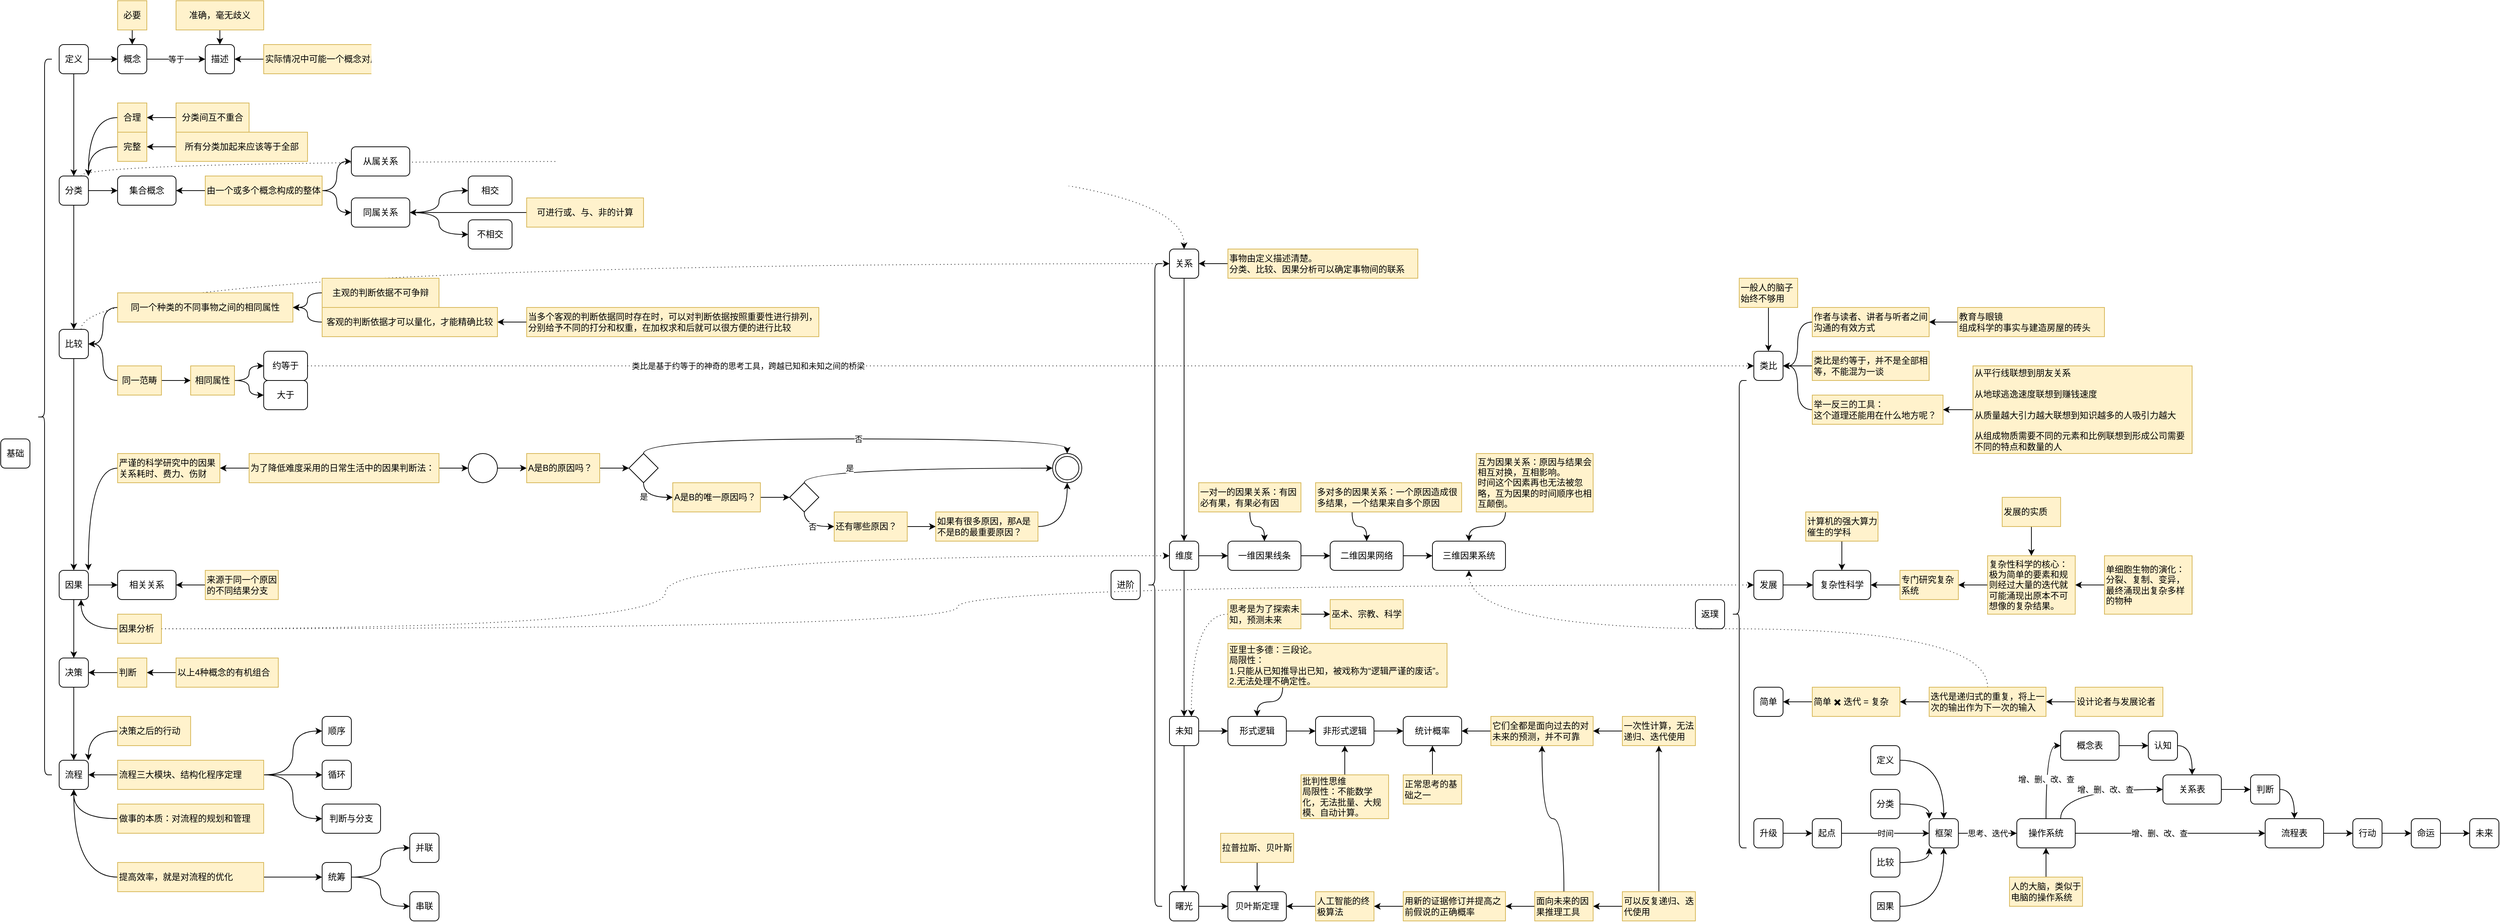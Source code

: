 <mxfile version="24.4.9" type="github">
  <diagram name="第 1 页" id="fYTfuGEXcqCv-YEt6GHv">
    <mxGraphModel dx="1221" dy="1894" grid="1" gridSize="10" guides="1" tooltips="1" connect="1" arrows="1" fold="1" page="1" pageScale="1" pageWidth="827" pageHeight="1169" math="0" shadow="0">
      <root>
        <mxCell id="0" />
        <mxCell id="1" parent="0" />
        <mxCell id="UPUVpUkwkENNJ1alas6Y-22" style="edgeStyle=orthogonalEdgeStyle;rounded=0;orthogonalLoop=1;jettySize=auto;html=1;exitX=1;exitY=0.5;exitDx=0;exitDy=0;entryX=0;entryY=0.5;entryDx=0;entryDy=0;curved=1;" parent="1" source="h8L9wSWyl7yfmNhZgXrv-1" target="UPUVpUkwkENNJ1alas6Y-19" edge="1">
          <mxGeometry relative="1" as="geometry" />
        </mxCell>
        <mxCell id="UPUVpUkwkENNJ1alas6Y-46" style="edgeStyle=orthogonalEdgeStyle;rounded=0;orthogonalLoop=1;jettySize=auto;html=1;exitX=0.5;exitY=1;exitDx=0;exitDy=0;curved=1;" parent="1" source="h8L9wSWyl7yfmNhZgXrv-1" target="h8L9wSWyl7yfmNhZgXrv-2" edge="1">
          <mxGeometry relative="1" as="geometry" />
        </mxCell>
        <mxCell id="h8L9wSWyl7yfmNhZgXrv-1" value="分类" style="rounded=1;whiteSpace=wrap;html=1;" parent="1" vertex="1">
          <mxGeometry x="80" y="20" width="40" height="40" as="geometry" />
        </mxCell>
        <mxCell id="UPUVpUkwkENNJ1alas6Y-53" style="edgeStyle=orthogonalEdgeStyle;rounded=0;orthogonalLoop=1;jettySize=auto;html=1;exitX=0.5;exitY=1;exitDx=0;exitDy=0;curved=1;" parent="1" source="h8L9wSWyl7yfmNhZgXrv-2" target="h8L9wSWyl7yfmNhZgXrv-3" edge="1">
          <mxGeometry relative="1" as="geometry" />
        </mxCell>
        <mxCell id="YHo1rwwwruHPMsUzTiB2-105" style="edgeStyle=orthogonalEdgeStyle;rounded=0;orthogonalLoop=1;jettySize=auto;html=1;exitX=0.75;exitY=0;exitDx=0;exitDy=0;entryX=0;entryY=0.5;entryDx=0;entryDy=0;dashed=1;dashPattern=1 4;curved=1;" parent="1" source="h8L9wSWyl7yfmNhZgXrv-2" target="ok2qa2rdygMP8ssIFKAk-6" edge="1">
          <mxGeometry relative="1" as="geometry" />
        </mxCell>
        <mxCell id="h8L9wSWyl7yfmNhZgXrv-2" value="比较" style="rounded=1;whiteSpace=wrap;html=1;" parent="1" vertex="1">
          <mxGeometry x="80" y="230" width="40" height="40" as="geometry" />
        </mxCell>
        <mxCell id="YHo1rwwwruHPMsUzTiB2-19" style="edgeStyle=orthogonalEdgeStyle;rounded=0;orthogonalLoop=1;jettySize=auto;html=1;exitX=0.5;exitY=1;exitDx=0;exitDy=0;curved=1;" parent="1" source="h8L9wSWyl7yfmNhZgXrv-3" target="ok2qa2rdygMP8ssIFKAk-4" edge="1">
          <mxGeometry relative="1" as="geometry" />
        </mxCell>
        <mxCell id="YHo1rwwwruHPMsUzTiB2-86" style="edgeStyle=orthogonalEdgeStyle;rounded=0;orthogonalLoop=1;jettySize=auto;html=1;exitX=1;exitY=0.5;exitDx=0;exitDy=0;curved=1;" parent="1" source="h8L9wSWyl7yfmNhZgXrv-3" target="YHo1rwwwruHPMsUzTiB2-78" edge="1">
          <mxGeometry relative="1" as="geometry" />
        </mxCell>
        <mxCell id="h8L9wSWyl7yfmNhZgXrv-3" value="因果" style="rounded=1;whiteSpace=wrap;html=1;" parent="1" vertex="1">
          <mxGeometry x="80" y="560" width="40" height="40" as="geometry" />
        </mxCell>
        <mxCell id="YHo1rwwwruHPMsUzTiB2-95" style="edgeStyle=orthogonalEdgeStyle;rounded=0;orthogonalLoop=1;jettySize=auto;html=1;exitX=1;exitY=0.5;exitDx=0;exitDy=0;entryX=0;entryY=0.5;entryDx=0;entryDy=0;curved=1;" parent="1" source="h8L9wSWyl7yfmNhZgXrv-4" target="h8L9wSWyl7yfmNhZgXrv-5" edge="1">
          <mxGeometry relative="1" as="geometry" />
        </mxCell>
        <mxCell id="h8L9wSWyl7yfmNhZgXrv-4" value="一维因果线条" style="rounded=1;whiteSpace=wrap;html=1;" parent="1" vertex="1">
          <mxGeometry x="1680" y="520" width="100" height="40" as="geometry" />
        </mxCell>
        <mxCell id="YHo1rwwwruHPMsUzTiB2-96" style="edgeStyle=orthogonalEdgeStyle;rounded=0;orthogonalLoop=1;jettySize=auto;html=1;exitX=1;exitY=0.5;exitDx=0;exitDy=0;entryX=0;entryY=0.5;entryDx=0;entryDy=0;curved=1;" parent="1" source="h8L9wSWyl7yfmNhZgXrv-5" target="h8L9wSWyl7yfmNhZgXrv-6" edge="1">
          <mxGeometry relative="1" as="geometry" />
        </mxCell>
        <mxCell id="h8L9wSWyl7yfmNhZgXrv-5" value="二维因果网络" style="rounded=1;whiteSpace=wrap;html=1;" parent="1" vertex="1">
          <mxGeometry x="1820" y="520" width="100" height="40" as="geometry" />
        </mxCell>
        <mxCell id="h8L9wSWyl7yfmNhZgXrv-6" value="三维因果系统" style="rounded=1;whiteSpace=wrap;html=1;" parent="1" vertex="1">
          <mxGeometry x="1960" y="520" width="100" height="40" as="geometry" />
        </mxCell>
        <mxCell id="UPUVpUkwkENNJ1alas6Y-15" style="edgeStyle=orthogonalEdgeStyle;rounded=0;orthogonalLoop=1;jettySize=auto;html=1;exitX=1;exitY=0.5;exitDx=0;exitDy=0;entryX=0;entryY=0.5;entryDx=0;entryDy=0;curved=1;" parent="1" source="ok2qa2rdygMP8ssIFKAk-1" target="UPUVpUkwkENNJ1alas6Y-7" edge="1">
          <mxGeometry relative="1" as="geometry" />
        </mxCell>
        <mxCell id="UPUVpUkwkENNJ1alas6Y-45" style="edgeStyle=orthogonalEdgeStyle;rounded=0;orthogonalLoop=1;jettySize=auto;html=1;exitX=0.5;exitY=1;exitDx=0;exitDy=0;entryX=0.5;entryY=0;entryDx=0;entryDy=0;curved=1;" parent="1" source="ok2qa2rdygMP8ssIFKAk-1" target="h8L9wSWyl7yfmNhZgXrv-1" edge="1">
          <mxGeometry relative="1" as="geometry" />
        </mxCell>
        <mxCell id="ok2qa2rdygMP8ssIFKAk-1" value="定义" style="rounded=1;whiteSpace=wrap;html=1;" parent="1" vertex="1">
          <mxGeometry x="80" y="-160" width="40" height="40" as="geometry" />
        </mxCell>
        <mxCell id="YHo1rwwwruHPMsUzTiB2-20" style="edgeStyle=orthogonalEdgeStyle;rounded=0;orthogonalLoop=1;jettySize=auto;html=1;exitX=0.5;exitY=1;exitDx=0;exitDy=0;entryX=0.5;entryY=0;entryDx=0;entryDy=0;curved=1;" parent="1" source="ok2qa2rdygMP8ssIFKAk-4" target="ok2qa2rdygMP8ssIFKAk-5" edge="1">
          <mxGeometry relative="1" as="geometry" />
        </mxCell>
        <mxCell id="ok2qa2rdygMP8ssIFKAk-4" value="决策" style="rounded=1;whiteSpace=wrap;html=1;" parent="1" vertex="1">
          <mxGeometry x="80" y="680" width="40" height="40" as="geometry" />
        </mxCell>
        <mxCell id="ok2qa2rdygMP8ssIFKAk-5" value="流程" style="rounded=1;whiteSpace=wrap;html=1;" parent="1" vertex="1">
          <mxGeometry x="80" y="820" width="40" height="40" as="geometry" />
        </mxCell>
        <mxCell id="YHo1rwwwruHPMsUzTiB2-135" style="edgeStyle=orthogonalEdgeStyle;rounded=0;orthogonalLoop=1;jettySize=auto;html=1;exitX=0.5;exitY=1;exitDx=0;exitDy=0;entryX=0.5;entryY=0;entryDx=0;entryDy=0;curved=1;" parent="1" source="ok2qa2rdygMP8ssIFKAk-6" target="ok2qa2rdygMP8ssIFKAk-7" edge="1">
          <mxGeometry relative="1" as="geometry" />
        </mxCell>
        <mxCell id="ok2qa2rdygMP8ssIFKAk-6" value="关系" style="rounded=1;whiteSpace=wrap;html=1;" parent="1" vertex="1">
          <mxGeometry x="1600" y="120" width="40" height="40" as="geometry" />
        </mxCell>
        <mxCell id="YHo1rwwwruHPMsUzTiB2-94" style="edgeStyle=orthogonalEdgeStyle;rounded=0;orthogonalLoop=1;jettySize=auto;html=1;exitX=1;exitY=0.5;exitDx=0;exitDy=0;entryX=0;entryY=0.5;entryDx=0;entryDy=0;curved=1;" parent="1" source="ok2qa2rdygMP8ssIFKAk-7" target="h8L9wSWyl7yfmNhZgXrv-4" edge="1">
          <mxGeometry relative="1" as="geometry" />
        </mxCell>
        <mxCell id="YHo1rwwwruHPMsUzTiB2-136" style="edgeStyle=orthogonalEdgeStyle;rounded=0;orthogonalLoop=1;jettySize=auto;html=1;exitX=0.5;exitY=1;exitDx=0;exitDy=0;curved=1;" parent="1" source="ok2qa2rdygMP8ssIFKAk-7" target="ok2qa2rdygMP8ssIFKAk-8" edge="1">
          <mxGeometry relative="1" as="geometry" />
        </mxCell>
        <mxCell id="ok2qa2rdygMP8ssIFKAk-7" value="维度" style="rounded=1;whiteSpace=wrap;html=1;" parent="1" vertex="1">
          <mxGeometry x="1600" y="520" width="40" height="40" as="geometry" />
        </mxCell>
        <mxCell id="YHo1rwwwruHPMsUzTiB2-121" value="" style="edgeStyle=orthogonalEdgeStyle;rounded=0;orthogonalLoop=1;jettySize=auto;html=1;curved=1;" parent="1" source="ok2qa2rdygMP8ssIFKAk-8" target="YHo1rwwwruHPMsUzTiB2-117" edge="1">
          <mxGeometry relative="1" as="geometry" />
        </mxCell>
        <mxCell id="YHo1rwwwruHPMsUzTiB2-137" style="edgeStyle=orthogonalEdgeStyle;rounded=0;orthogonalLoop=1;jettySize=auto;html=1;exitX=0.5;exitY=1;exitDx=0;exitDy=0;curved=1;" parent="1" source="ok2qa2rdygMP8ssIFKAk-8" target="ok2qa2rdygMP8ssIFKAk-9" edge="1">
          <mxGeometry relative="1" as="geometry" />
        </mxCell>
        <mxCell id="ok2qa2rdygMP8ssIFKAk-8" value="未知" style="rounded=1;whiteSpace=wrap;html=1;" parent="1" vertex="1">
          <mxGeometry x="1600" y="760" width="40" height="40" as="geometry" />
        </mxCell>
        <mxCell id="YHo1rwwwruHPMsUzTiB2-139" value="" style="edgeStyle=orthogonalEdgeStyle;rounded=0;orthogonalLoop=1;jettySize=auto;html=1;curved=1;" parent="1" source="ok2qa2rdygMP8ssIFKAk-9" target="YHo1rwwwruHPMsUzTiB2-138" edge="1">
          <mxGeometry relative="1" as="geometry" />
        </mxCell>
        <mxCell id="ok2qa2rdygMP8ssIFKAk-9" value="曙光" style="rounded=1;whiteSpace=wrap;html=1;" parent="1" vertex="1">
          <mxGeometry x="1600" y="1000" width="40" height="40" as="geometry" />
        </mxCell>
        <mxCell id="ok2qa2rdygMP8ssIFKAk-10" value="类比" style="rounded=1;whiteSpace=wrap;html=1;" parent="1" vertex="1">
          <mxGeometry x="2400" y="260" width="40" height="40" as="geometry" />
        </mxCell>
        <mxCell id="YSbeaJh5YVR08KdDeruy-21" style="edgeStyle=orthogonalEdgeStyle;rounded=0;orthogonalLoop=1;jettySize=auto;html=1;exitX=1;exitY=0.5;exitDx=0;exitDy=0;entryX=0;entryY=0.5;entryDx=0;entryDy=0;curved=1;" parent="1" source="ok2qa2rdygMP8ssIFKAk-11" target="YSbeaJh5YVR08KdDeruy-19" edge="1">
          <mxGeometry relative="1" as="geometry" />
        </mxCell>
        <mxCell id="ok2qa2rdygMP8ssIFKAk-11" value="发展" style="rounded=1;whiteSpace=wrap;html=1;" parent="1" vertex="1">
          <mxGeometry x="2400" y="560" width="40" height="40" as="geometry" />
        </mxCell>
        <mxCell id="ok2qa2rdygMP8ssIFKAk-12" value="简单" style="rounded=1;whiteSpace=wrap;html=1;" parent="1" vertex="1">
          <mxGeometry x="2400" y="720" width="40" height="40" as="geometry" />
        </mxCell>
        <mxCell id="YSbeaJh5YVR08KdDeruy-53" value="" style="edgeStyle=orthogonalEdgeStyle;rounded=0;orthogonalLoop=1;jettySize=auto;html=1;curved=1;" parent="1" source="ok2qa2rdygMP8ssIFKAk-13" target="YSbeaJh5YVR08KdDeruy-38" edge="1">
          <mxGeometry relative="1" as="geometry" />
        </mxCell>
        <mxCell id="ok2qa2rdygMP8ssIFKAk-13" value="升级" style="rounded=1;whiteSpace=wrap;html=1;" parent="1" vertex="1">
          <mxGeometry x="2400" y="900" width="40" height="40" as="geometry" />
        </mxCell>
        <mxCell id="UPUVpUkwkENNJ1alas6Y-1" value="基础" style="rounded=1;whiteSpace=wrap;html=1;" parent="1" vertex="1">
          <mxGeometry y="380" width="40" height="40" as="geometry" />
        </mxCell>
        <mxCell id="YHo1rwwwruHPMsUzTiB2-27" style="edgeStyle=orthogonalEdgeStyle;rounded=0;orthogonalLoop=1;jettySize=auto;html=1;exitX=0.5;exitY=1;exitDx=0;exitDy=0;entryX=0.5;entryY=0;entryDx=0;entryDy=0;curved=1;" parent="1" source="UPUVpUkwkENNJ1alas6Y-3" target="UPUVpUkwkENNJ1alas6Y-7" edge="1">
          <mxGeometry relative="1" as="geometry" />
        </mxCell>
        <mxCell id="UPUVpUkwkENNJ1alas6Y-3" value="必要" style="text;html=1;align=center;verticalAlign=middle;whiteSpace=wrap;rounded=0;fillColor=#fff2cc;strokeColor=#d6b656;" parent="1" vertex="1">
          <mxGeometry x="160" y="-220" width="40" height="40" as="geometry" />
        </mxCell>
        <mxCell id="YHo1rwwwruHPMsUzTiB2-28" style="edgeStyle=orthogonalEdgeStyle;rounded=0;orthogonalLoop=1;jettySize=auto;html=1;exitX=0.5;exitY=1;exitDx=0;exitDy=0;entryX=0.5;entryY=0;entryDx=0;entryDy=0;curved=1;" parent="1" source="UPUVpUkwkENNJ1alas6Y-5" target="UPUVpUkwkENNJ1alas6Y-8" edge="1">
          <mxGeometry relative="1" as="geometry" />
        </mxCell>
        <mxCell id="UPUVpUkwkENNJ1alas6Y-5" value="准确，毫无歧义" style="text;html=1;align=center;verticalAlign=middle;whiteSpace=wrap;rounded=0;fillColor=#fff2cc;strokeColor=#d6b656;" parent="1" vertex="1">
          <mxGeometry x="240" y="-220" width="120" height="40" as="geometry" />
        </mxCell>
        <mxCell id="UPUVpUkwkENNJ1alas6Y-16" value="等于" style="edgeStyle=orthogonalEdgeStyle;rounded=0;orthogonalLoop=1;jettySize=auto;html=1;exitX=1;exitY=0.5;exitDx=0;exitDy=0;curved=1;" parent="1" source="UPUVpUkwkENNJ1alas6Y-7" target="UPUVpUkwkENNJ1alas6Y-8" edge="1">
          <mxGeometry relative="1" as="geometry" />
        </mxCell>
        <mxCell id="UPUVpUkwkENNJ1alas6Y-7" value="概念" style="rounded=1;whiteSpace=wrap;html=1;" parent="1" vertex="1">
          <mxGeometry x="160" y="-160" width="40" height="40" as="geometry" />
        </mxCell>
        <mxCell id="UPUVpUkwkENNJ1alas6Y-8" value="描述" style="rounded=1;whiteSpace=wrap;html=1;" parent="1" vertex="1">
          <mxGeometry x="280" y="-160" width="40" height="40" as="geometry" />
        </mxCell>
        <mxCell id="YHo1rwwwruHPMsUzTiB2-29" style="edgeStyle=orthogonalEdgeStyle;rounded=0;orthogonalLoop=1;jettySize=auto;html=1;exitX=0;exitY=0.5;exitDx=0;exitDy=0;curved=1;" parent="1" source="UPUVpUkwkENNJ1alas6Y-17" target="UPUVpUkwkENNJ1alas6Y-8" edge="1">
          <mxGeometry relative="1" as="geometry" />
        </mxCell>
        <mxCell id="UPUVpUkwkENNJ1alas6Y-17" value="实际情况中可能一个概念对应多种描述，对应事物的多个方面" style="text;html=1;align=left;verticalAlign=middle;whiteSpace=wrap;rounded=0;fillColor=#fff2cc;strokeColor=#d6b656;" parent="1" vertex="1">
          <mxGeometry x="360" y="-160" width="340" height="40" as="geometry" />
        </mxCell>
        <mxCell id="UPUVpUkwkENNJ1alas6Y-19" value="集合概念" style="rounded=1;whiteSpace=wrap;html=1;" parent="1" vertex="1">
          <mxGeometry x="160" y="20" width="80" height="40" as="geometry" />
        </mxCell>
        <mxCell id="UPUVpUkwkENNJ1alas6Y-21" style="edgeStyle=orthogonalEdgeStyle;rounded=0;orthogonalLoop=1;jettySize=auto;html=1;exitX=0;exitY=0.5;exitDx=0;exitDy=0;entryX=1;entryY=0.5;entryDx=0;entryDy=0;curved=1;" parent="1" source="UPUVpUkwkENNJ1alas6Y-20" target="UPUVpUkwkENNJ1alas6Y-19" edge="1">
          <mxGeometry relative="1" as="geometry" />
        </mxCell>
        <mxCell id="YHo1rwwwruHPMsUzTiB2-63" style="edgeStyle=orthogonalEdgeStyle;rounded=0;orthogonalLoop=1;jettySize=auto;html=1;exitX=1;exitY=0.5;exitDx=0;exitDy=0;entryX=0;entryY=0.5;entryDx=0;entryDy=0;curved=1;" parent="1" source="UPUVpUkwkENNJ1alas6Y-20" target="YHo1rwwwruHPMsUzTiB2-61" edge="1">
          <mxGeometry relative="1" as="geometry" />
        </mxCell>
        <mxCell id="YHo1rwwwruHPMsUzTiB2-64" style="edgeStyle=orthogonalEdgeStyle;rounded=0;orthogonalLoop=1;jettySize=auto;html=1;exitX=1;exitY=0.5;exitDx=0;exitDy=0;entryX=0;entryY=0.5;entryDx=0;entryDy=0;curved=1;" parent="1" source="UPUVpUkwkENNJ1alas6Y-20" target="YHo1rwwwruHPMsUzTiB2-62" edge="1">
          <mxGeometry relative="1" as="geometry" />
        </mxCell>
        <mxCell id="UPUVpUkwkENNJ1alas6Y-20" value="由一个或多个概念构成的整体" style="text;html=1;align=center;verticalAlign=middle;whiteSpace=wrap;rounded=0;fillColor=#fff2cc;strokeColor=#d6b656;" parent="1" vertex="1">
          <mxGeometry x="280" y="20" width="160" height="40" as="geometry" />
        </mxCell>
        <mxCell id="UPUVpUkwkENNJ1alas6Y-48" style="edgeStyle=orthogonalEdgeStyle;rounded=0;orthogonalLoop=1;jettySize=auto;html=1;exitX=0;exitY=0.5;exitDx=0;exitDy=0;entryX=1;entryY=0;entryDx=0;entryDy=0;curved=1;" parent="1" source="UPUVpUkwkENNJ1alas6Y-24" target="h8L9wSWyl7yfmNhZgXrv-1" edge="1">
          <mxGeometry relative="1" as="geometry" />
        </mxCell>
        <mxCell id="UPUVpUkwkENNJ1alas6Y-24" value="合理" style="text;html=1;align=center;verticalAlign=middle;whiteSpace=wrap;rounded=0;fillColor=#fff2cc;strokeColor=#d6b656;" parent="1" vertex="1">
          <mxGeometry x="160" y="-80" width="40" height="40" as="geometry" />
        </mxCell>
        <mxCell id="UPUVpUkwkENNJ1alas6Y-27" style="edgeStyle=orthogonalEdgeStyle;rounded=0;orthogonalLoop=1;jettySize=auto;html=1;exitX=0;exitY=0.5;exitDx=0;exitDy=0;entryX=1;entryY=0.5;entryDx=0;entryDy=0;curved=1;" parent="1" source="UPUVpUkwkENNJ1alas6Y-26" target="UPUVpUkwkENNJ1alas6Y-24" edge="1">
          <mxGeometry relative="1" as="geometry" />
        </mxCell>
        <mxCell id="UPUVpUkwkENNJ1alas6Y-26" value="分类间互不重合" style="text;html=1;align=center;verticalAlign=middle;whiteSpace=wrap;rounded=0;fillColor=#fff2cc;strokeColor=#d6b656;" parent="1" vertex="1">
          <mxGeometry x="240" y="-80" width="100" height="40" as="geometry" />
        </mxCell>
        <mxCell id="UPUVpUkwkENNJ1alas6Y-50" style="edgeStyle=orthogonalEdgeStyle;rounded=0;orthogonalLoop=1;jettySize=auto;html=1;exitX=0;exitY=0.5;exitDx=0;exitDy=0;curved=1;" parent="1" source="UPUVpUkwkENNJ1alas6Y-28" edge="1">
          <mxGeometry relative="1" as="geometry">
            <mxPoint x="120" y="20" as="targetPoint" />
          </mxGeometry>
        </mxCell>
        <mxCell id="UPUVpUkwkENNJ1alas6Y-28" value="完整" style="text;html=1;align=center;verticalAlign=middle;whiteSpace=wrap;rounded=0;fillColor=#fff2cc;strokeColor=#d6b656;" parent="1" vertex="1">
          <mxGeometry x="160" y="-40" width="40" height="40" as="geometry" />
        </mxCell>
        <mxCell id="UPUVpUkwkENNJ1alas6Y-31" style="edgeStyle=orthogonalEdgeStyle;rounded=0;orthogonalLoop=1;jettySize=auto;html=1;exitX=0;exitY=0.5;exitDx=0;exitDy=0;entryX=1;entryY=0.5;entryDx=0;entryDy=0;curved=1;" parent="1" source="UPUVpUkwkENNJ1alas6Y-30" target="UPUVpUkwkENNJ1alas6Y-28" edge="1">
          <mxGeometry relative="1" as="geometry" />
        </mxCell>
        <mxCell id="UPUVpUkwkENNJ1alas6Y-30" value="所有分类加起来应该等于全部" style="text;html=1;align=center;verticalAlign=middle;whiteSpace=wrap;rounded=0;fillColor=#fff2cc;strokeColor=#d6b656;" parent="1" vertex="1">
          <mxGeometry x="240" y="-40" width="180" height="40" as="geometry" />
        </mxCell>
        <mxCell id="UPUVpUkwkENNJ1alas6Y-51" style="edgeStyle=orthogonalEdgeStyle;rounded=0;orthogonalLoop=1;jettySize=auto;html=1;exitX=0;exitY=0.5;exitDx=0;exitDy=0;entryX=1;entryY=0.5;entryDx=0;entryDy=0;curved=1;" parent="1" source="UPUVpUkwkENNJ1alas6Y-33" target="h8L9wSWyl7yfmNhZgXrv-2" edge="1">
          <mxGeometry relative="1" as="geometry" />
        </mxCell>
        <mxCell id="YHo1rwwwruHPMsUzTiB2-75" style="edgeStyle=orthogonalEdgeStyle;rounded=0;orthogonalLoop=1;jettySize=auto;html=1;exitX=1;exitY=0.5;exitDx=0;exitDy=0;entryX=0;entryY=0.5;entryDx=0;entryDy=0;curved=1;" parent="1" source="UPUVpUkwkENNJ1alas6Y-33" target="UPUVpUkwkENNJ1alas6Y-34" edge="1">
          <mxGeometry relative="1" as="geometry" />
        </mxCell>
        <mxCell id="UPUVpUkwkENNJ1alas6Y-33" value="同一范畴" style="text;html=1;align=center;verticalAlign=middle;whiteSpace=wrap;rounded=0;fillColor=#fff2cc;strokeColor=#d6b656;" parent="1" vertex="1">
          <mxGeometry x="160" y="280" width="60" height="40" as="geometry" />
        </mxCell>
        <mxCell id="YHo1rwwwruHPMsUzTiB2-76" style="edgeStyle=orthogonalEdgeStyle;rounded=0;orthogonalLoop=1;jettySize=auto;html=1;exitX=1;exitY=0.5;exitDx=0;exitDy=0;entryX=0;entryY=0.5;entryDx=0;entryDy=0;curved=1;" parent="1" source="UPUVpUkwkENNJ1alas6Y-34" target="YHo1rwwwruHPMsUzTiB2-71" edge="1">
          <mxGeometry relative="1" as="geometry" />
        </mxCell>
        <mxCell id="YHo1rwwwruHPMsUzTiB2-77" style="edgeStyle=orthogonalEdgeStyle;rounded=0;orthogonalLoop=1;jettySize=auto;html=1;exitX=1;exitY=0.5;exitDx=0;exitDy=0;entryX=0;entryY=0.5;entryDx=0;entryDy=0;curved=1;" parent="1" source="UPUVpUkwkENNJ1alas6Y-34" target="YHo1rwwwruHPMsUzTiB2-72" edge="1">
          <mxGeometry relative="1" as="geometry" />
        </mxCell>
        <mxCell id="UPUVpUkwkENNJ1alas6Y-34" value="相同属性" style="text;html=1;align=center;verticalAlign=middle;whiteSpace=wrap;rounded=0;fillColor=#fff2cc;strokeColor=#d6b656;" parent="1" vertex="1">
          <mxGeometry x="260" y="280" width="60" height="40" as="geometry" />
        </mxCell>
        <mxCell id="UPUVpUkwkENNJ1alas6Y-38" style="edgeStyle=orthogonalEdgeStyle;rounded=0;orthogonalLoop=1;jettySize=auto;html=1;exitX=0;exitY=0.5;exitDx=0;exitDy=0;entryX=1;entryY=0.5;entryDx=0;entryDy=0;curved=1;" parent="1" source="UPUVpUkwkENNJ1alas6Y-37" target="h8L9wSWyl7yfmNhZgXrv-2" edge="1">
          <mxGeometry relative="1" as="geometry" />
        </mxCell>
        <mxCell id="UPUVpUkwkENNJ1alas6Y-37" value="同一个种类的不同事物之间的相同属性" style="text;html=1;align=center;verticalAlign=middle;whiteSpace=wrap;rounded=0;fillColor=#fff2cc;strokeColor=#d6b656;" parent="1" vertex="1">
          <mxGeometry x="160" y="180" width="240" height="40" as="geometry" />
        </mxCell>
        <mxCell id="UPUVpUkwkENNJ1alas6Y-40" style="edgeStyle=orthogonalEdgeStyle;rounded=0;orthogonalLoop=1;jettySize=auto;html=1;exitX=0;exitY=0.5;exitDx=0;exitDy=0;curved=1;" parent="1" source="UPUVpUkwkENNJ1alas6Y-39" target="UPUVpUkwkENNJ1alas6Y-37" edge="1">
          <mxGeometry relative="1" as="geometry" />
        </mxCell>
        <mxCell id="UPUVpUkwkENNJ1alas6Y-39" value="主观的判断依据不可争辩" style="text;html=1;align=center;verticalAlign=middle;whiteSpace=wrap;rounded=0;fillColor=#fff2cc;strokeColor=#d6b656;" parent="1" vertex="1">
          <mxGeometry x="440" y="160" width="160" height="40" as="geometry" />
        </mxCell>
        <mxCell id="UPUVpUkwkENNJ1alas6Y-42" style="edgeStyle=orthogonalEdgeStyle;rounded=0;orthogonalLoop=1;jettySize=auto;html=1;exitX=0;exitY=0.5;exitDx=0;exitDy=0;entryX=1;entryY=0.5;entryDx=0;entryDy=0;curved=1;" parent="1" source="UPUVpUkwkENNJ1alas6Y-41" target="UPUVpUkwkENNJ1alas6Y-37" edge="1">
          <mxGeometry relative="1" as="geometry" />
        </mxCell>
        <mxCell id="UPUVpUkwkENNJ1alas6Y-41" value="客观的判断依据才可以量化，才能精确比较" style="text;html=1;align=center;verticalAlign=middle;whiteSpace=wrap;rounded=0;fillColor=#fff2cc;strokeColor=#d6b656;" parent="1" vertex="1">
          <mxGeometry x="440" y="200" width="240" height="40" as="geometry" />
        </mxCell>
        <mxCell id="UPUVpUkwkENNJ1alas6Y-44" style="edgeStyle=orthogonalEdgeStyle;rounded=0;orthogonalLoop=1;jettySize=auto;html=1;exitX=0;exitY=0.5;exitDx=0;exitDy=0;curved=1;" parent="1" source="UPUVpUkwkENNJ1alas6Y-43" target="UPUVpUkwkENNJ1alas6Y-41" edge="1">
          <mxGeometry relative="1" as="geometry" />
        </mxCell>
        <mxCell id="UPUVpUkwkENNJ1alas6Y-43" value="当多个客观的判断依据同时存在时，可以对判断依据按照重要性进行排列，分别给予不同的打分和权重，在加权求和后就可以很方便的进行比较" style="text;html=1;align=left;verticalAlign=middle;whiteSpace=wrap;rounded=0;fillColor=#fff2cc;strokeColor=#d6b656;" parent="1" vertex="1">
          <mxGeometry x="720" y="200" width="400" height="40" as="geometry" />
        </mxCell>
        <mxCell id="UPUVpUkwkENNJ1alas6Y-55" style="edgeStyle=orthogonalEdgeStyle;rounded=0;orthogonalLoop=1;jettySize=auto;html=1;exitX=0;exitY=0.5;exitDx=0;exitDy=0;entryX=1;entryY=0;entryDx=0;entryDy=0;curved=1;" parent="1" source="UPUVpUkwkENNJ1alas6Y-54" target="h8L9wSWyl7yfmNhZgXrv-3" edge="1">
          <mxGeometry relative="1" as="geometry" />
        </mxCell>
        <mxCell id="UPUVpUkwkENNJ1alas6Y-54" value="严谨的科学研究中的因果关系耗时、费力、伤财" style="text;html=1;align=left;verticalAlign=middle;whiteSpace=wrap;rounded=0;fillColor=#fff2cc;strokeColor=#d6b656;" parent="1" vertex="1">
          <mxGeometry x="160" y="400" width="140" height="40" as="geometry" />
        </mxCell>
        <mxCell id="UPUVpUkwkENNJ1alas6Y-57" style="edgeStyle=orthogonalEdgeStyle;rounded=0;orthogonalLoop=1;jettySize=auto;html=1;exitX=0;exitY=0.5;exitDx=0;exitDy=0;curved=1;" parent="1" source="UPUVpUkwkENNJ1alas6Y-58" target="UPUVpUkwkENNJ1alas6Y-54" edge="1">
          <mxGeometry relative="1" as="geometry">
            <mxPoint x="340" y="420" as="sourcePoint" />
          </mxGeometry>
        </mxCell>
        <mxCell id="UPUVpUkwkENNJ1alas6Y-80" style="edgeStyle=orthogonalEdgeStyle;rounded=0;orthogonalLoop=1;jettySize=auto;html=1;exitX=1;exitY=0.5;exitDx=0;exitDy=0;entryX=0;entryY=0.5;entryDx=0;entryDy=0;curved=1;" parent="1" source="UPUVpUkwkENNJ1alas6Y-58" target="UPUVpUkwkENNJ1alas6Y-63" edge="1">
          <mxGeometry relative="1" as="geometry">
            <mxPoint x="560" y="450" as="sourcePoint" />
          </mxGeometry>
        </mxCell>
        <mxCell id="UPUVpUkwkENNJ1alas6Y-58" value="&lt;div&gt;为了降低难度采用的日常生活中的因果判断法：&lt;/div&gt;" style="text;html=1;align=left;verticalAlign=middle;whiteSpace=wrap;rounded=0;fillColor=#fff2cc;strokeColor=#d6b656;" parent="1" vertex="1">
          <mxGeometry x="340" y="400" width="260" height="40" as="geometry" />
        </mxCell>
        <mxCell id="YHo1rwwwruHPMsUzTiB2-80" style="edgeStyle=orthogonalEdgeStyle;rounded=0;orthogonalLoop=1;jettySize=auto;html=1;exitX=1;exitY=0.5;exitDx=0;exitDy=0;entryX=0;entryY=0.5;entryDx=0;entryDy=0;curved=1;" parent="1" source="UPUVpUkwkENNJ1alas6Y-60" target="UPUVpUkwkENNJ1alas6Y-61" edge="1">
          <mxGeometry relative="1" as="geometry" />
        </mxCell>
        <mxCell id="UPUVpUkwkENNJ1alas6Y-60" value="&lt;div&gt;&lt;span style=&quot;background-color: initial;&quot;&gt;A&lt;/span&gt;&lt;span style=&quot;background-color: initial;&quot;&gt;是B的原因吗？&lt;/span&gt;&lt;/div&gt;" style="text;html=1;align=left;verticalAlign=middle;whiteSpace=wrap;rounded=0;fillColor=#fff2cc;strokeColor=#d6b656;" parent="1" vertex="1">
          <mxGeometry x="720" y="400" width="100" height="40" as="geometry" />
        </mxCell>
        <mxCell id="UPUVpUkwkENNJ1alas6Y-66" style="edgeStyle=orthogonalEdgeStyle;rounded=0;orthogonalLoop=1;jettySize=auto;html=1;exitX=0.5;exitY=0;exitDx=0;exitDy=0;entryX=0.5;entryY=0;entryDx=0;entryDy=0;curved=1;" parent="1" source="UPUVpUkwkENNJ1alas6Y-61" target="UPUVpUkwkENNJ1alas6Y-64" edge="1">
          <mxGeometry relative="1" as="geometry" />
        </mxCell>
        <mxCell id="UPUVpUkwkENNJ1alas6Y-69" value="否" style="edgeLabel;html=1;align=center;verticalAlign=middle;resizable=0;points=[];" parent="UPUVpUkwkENNJ1alas6Y-66" vertex="1" connectable="0">
          <mxGeometry x="0.013" relative="1" as="geometry">
            <mxPoint as="offset" />
          </mxGeometry>
        </mxCell>
        <mxCell id="UPUVpUkwkENNJ1alas6Y-68" style="edgeStyle=orthogonalEdgeStyle;rounded=0;orthogonalLoop=1;jettySize=auto;html=1;exitX=0.5;exitY=1;exitDx=0;exitDy=0;entryX=0;entryY=0.5;entryDx=0;entryDy=0;curved=1;" parent="1" source="UPUVpUkwkENNJ1alas6Y-61" target="UPUVpUkwkENNJ1alas6Y-67" edge="1">
          <mxGeometry relative="1" as="geometry" />
        </mxCell>
        <mxCell id="UPUVpUkwkENNJ1alas6Y-70" value="是" style="edgeLabel;html=1;align=center;verticalAlign=middle;resizable=0;points=[];" parent="UPUVpUkwkENNJ1alas6Y-68" vertex="1" connectable="0">
          <mxGeometry x="-0.326" y="1" relative="1" as="geometry">
            <mxPoint as="offset" />
          </mxGeometry>
        </mxCell>
        <mxCell id="UPUVpUkwkENNJ1alas6Y-61" value="" style="rhombus;whiteSpace=wrap;html=1;" parent="1" vertex="1">
          <mxGeometry x="860" y="400" width="40" height="40" as="geometry" />
        </mxCell>
        <mxCell id="UPUVpUkwkENNJ1alas6Y-65" style="edgeStyle=orthogonalEdgeStyle;rounded=0;orthogonalLoop=1;jettySize=auto;html=1;exitX=1;exitY=0.5;exitDx=0;exitDy=0;entryX=0;entryY=0.5;entryDx=0;entryDy=0;curved=1;" parent="1" source="UPUVpUkwkENNJ1alas6Y-63" target="UPUVpUkwkENNJ1alas6Y-60" edge="1">
          <mxGeometry relative="1" as="geometry" />
        </mxCell>
        <mxCell id="UPUVpUkwkENNJ1alas6Y-63" value="" style="ellipse;whiteSpace=wrap;html=1;aspect=fixed;" parent="1" vertex="1">
          <mxGeometry x="640" y="400" width="40" height="40" as="geometry" />
        </mxCell>
        <mxCell id="UPUVpUkwkENNJ1alas6Y-64" value="" style="ellipse;shape=doubleEllipse;whiteSpace=wrap;html=1;aspect=fixed;" parent="1" vertex="1">
          <mxGeometry x="1440" y="400" width="40" height="40" as="geometry" />
        </mxCell>
        <mxCell id="UPUVpUkwkENNJ1alas6Y-72" style="edgeStyle=orthogonalEdgeStyle;rounded=0;orthogonalLoop=1;jettySize=auto;html=1;exitX=1;exitY=0.5;exitDx=0;exitDy=0;entryX=0;entryY=0.5;entryDx=0;entryDy=0;curved=1;" parent="1" source="UPUVpUkwkENNJ1alas6Y-67" target="UPUVpUkwkENNJ1alas6Y-71" edge="1">
          <mxGeometry relative="1" as="geometry" />
        </mxCell>
        <mxCell id="UPUVpUkwkENNJ1alas6Y-67" value="A是B的唯一原因吗？" style="text;html=1;align=left;verticalAlign=middle;whiteSpace=wrap;rounded=0;fillColor=#fff2cc;strokeColor=#d6b656;" parent="1" vertex="1">
          <mxGeometry x="920" y="440" width="120" height="40" as="geometry" />
        </mxCell>
        <mxCell id="UPUVpUkwkENNJ1alas6Y-73" style="edgeStyle=orthogonalEdgeStyle;rounded=0;orthogonalLoop=1;jettySize=auto;html=1;exitX=0.5;exitY=0;exitDx=0;exitDy=0;entryX=0;entryY=0.5;entryDx=0;entryDy=0;curved=1;" parent="1" source="UPUVpUkwkENNJ1alas6Y-71" target="UPUVpUkwkENNJ1alas6Y-64" edge="1">
          <mxGeometry relative="1" as="geometry" />
        </mxCell>
        <mxCell id="UPUVpUkwkENNJ1alas6Y-74" value="是" style="edgeLabel;html=1;align=center;verticalAlign=middle;resizable=0;points=[];" parent="UPUVpUkwkENNJ1alas6Y-73" vertex="1" connectable="0">
          <mxGeometry x="-0.547" relative="1" as="geometry">
            <mxPoint as="offset" />
          </mxGeometry>
        </mxCell>
        <mxCell id="UPUVpUkwkENNJ1alas6Y-76" value="否" style="edgeStyle=orthogonalEdgeStyle;rounded=0;orthogonalLoop=1;jettySize=auto;html=1;exitX=0.5;exitY=1;exitDx=0;exitDy=0;entryX=0;entryY=0.5;entryDx=0;entryDy=0;curved=1;" parent="1" source="UPUVpUkwkENNJ1alas6Y-71" target="UPUVpUkwkENNJ1alas6Y-75" edge="1">
          <mxGeometry relative="1" as="geometry" />
        </mxCell>
        <mxCell id="UPUVpUkwkENNJ1alas6Y-71" value="" style="rhombus;whiteSpace=wrap;html=1;" parent="1" vertex="1">
          <mxGeometry x="1080" y="440" width="40" height="40" as="geometry" />
        </mxCell>
        <mxCell id="UPUVpUkwkENNJ1alas6Y-78" style="edgeStyle=orthogonalEdgeStyle;rounded=0;orthogonalLoop=1;jettySize=auto;html=1;exitX=1;exitY=0.5;exitDx=0;exitDy=0;entryX=0;entryY=0.5;entryDx=0;entryDy=0;curved=1;" parent="1" source="UPUVpUkwkENNJ1alas6Y-75" target="UPUVpUkwkENNJ1alas6Y-77" edge="1">
          <mxGeometry relative="1" as="geometry" />
        </mxCell>
        <mxCell id="UPUVpUkwkENNJ1alas6Y-75" value="还有哪些原因？" style="text;html=1;align=left;verticalAlign=middle;whiteSpace=wrap;rounded=0;fillColor=#fff2cc;strokeColor=#d6b656;" parent="1" vertex="1">
          <mxGeometry x="1141" y="480" width="100" height="40" as="geometry" />
        </mxCell>
        <mxCell id="UPUVpUkwkENNJ1alas6Y-79" style="edgeStyle=orthogonalEdgeStyle;rounded=0;orthogonalLoop=1;jettySize=auto;html=1;exitX=1;exitY=0.5;exitDx=0;exitDy=0;entryX=0.5;entryY=1;entryDx=0;entryDy=0;curved=1;" parent="1" source="UPUVpUkwkENNJ1alas6Y-77" target="UPUVpUkwkENNJ1alas6Y-64" edge="1">
          <mxGeometry relative="1" as="geometry" />
        </mxCell>
        <mxCell id="UPUVpUkwkENNJ1alas6Y-77" value="如果有很多原因，那A是不是B的最重要原因？" style="text;html=1;align=left;verticalAlign=middle;whiteSpace=wrap;rounded=0;fillColor=#fff2cc;strokeColor=#d6b656;" parent="1" vertex="1">
          <mxGeometry x="1280" y="480" width="140" height="40" as="geometry" />
        </mxCell>
        <mxCell id="YHo1rwwwruHPMsUzTiB2-1" value="进阶" style="rounded=1;whiteSpace=wrap;html=1;" parent="1" vertex="1">
          <mxGeometry x="1520" y="560" width="40" height="40" as="geometry" />
        </mxCell>
        <mxCell id="YHo1rwwwruHPMsUzTiB2-2" value="返璞" style="rounded=1;whiteSpace=wrap;html=1;" parent="1" vertex="1">
          <mxGeometry x="2320" y="600" width="40" height="40" as="geometry" />
        </mxCell>
        <mxCell id="YHo1rwwwruHPMsUzTiB2-18" style="edgeStyle=orthogonalEdgeStyle;rounded=0;orthogonalLoop=1;jettySize=auto;html=1;exitX=0;exitY=0.5;exitDx=0;exitDy=0;entryX=1;entryY=0.5;entryDx=0;entryDy=0;curved=1;" parent="1" source="YHo1rwwwruHPMsUzTiB2-17" target="ok2qa2rdygMP8ssIFKAk-4" edge="1">
          <mxGeometry relative="1" as="geometry" />
        </mxCell>
        <mxCell id="YHo1rwwwruHPMsUzTiB2-17" value="判断" style="text;html=1;align=left;verticalAlign=middle;whiteSpace=wrap;rounded=0;fillColor=#fff2cc;strokeColor=#d6b656;" parent="1" vertex="1">
          <mxGeometry x="160" y="680" width="40" height="40" as="geometry" />
        </mxCell>
        <mxCell id="YHo1rwwwruHPMsUzTiB2-22" style="edgeStyle=orthogonalEdgeStyle;rounded=0;orthogonalLoop=1;jettySize=auto;html=1;exitX=0;exitY=0.5;exitDx=0;exitDy=0;curved=1;" parent="1" source="YHo1rwwwruHPMsUzTiB2-21" target="YHo1rwwwruHPMsUzTiB2-17" edge="1">
          <mxGeometry relative="1" as="geometry" />
        </mxCell>
        <mxCell id="YHo1rwwwruHPMsUzTiB2-21" value="以上4种概念的有机组合" style="text;html=1;align=left;verticalAlign=middle;whiteSpace=wrap;rounded=0;fillColor=#fff2cc;strokeColor=#d6b656;" parent="1" vertex="1">
          <mxGeometry x="240" y="680" width="140" height="40" as="geometry" />
        </mxCell>
        <mxCell id="YHo1rwwwruHPMsUzTiB2-25" style="edgeStyle=orthogonalEdgeStyle;rounded=0;orthogonalLoop=1;jettySize=auto;html=1;exitX=0;exitY=0.5;exitDx=0;exitDy=0;entryX=1;entryY=0;entryDx=0;entryDy=0;curved=1;" parent="1" source="YHo1rwwwruHPMsUzTiB2-23" target="ok2qa2rdygMP8ssIFKAk-5" edge="1">
          <mxGeometry relative="1" as="geometry" />
        </mxCell>
        <mxCell id="YHo1rwwwruHPMsUzTiB2-23" value="决策之后的行动" style="text;html=1;align=left;verticalAlign=middle;whiteSpace=wrap;rounded=0;fillColor=#fff2cc;strokeColor=#d6b656;" parent="1" vertex="1">
          <mxGeometry x="160" y="760" width="100" height="40" as="geometry" />
        </mxCell>
        <mxCell id="YHo1rwwwruHPMsUzTiB2-30" value="顺序" style="rounded=1;whiteSpace=wrap;html=1;" parent="1" vertex="1">
          <mxGeometry x="440" y="760" width="40" height="40" as="geometry" />
        </mxCell>
        <mxCell id="YHo1rwwwruHPMsUzTiB2-31" value="循环" style="rounded=1;whiteSpace=wrap;html=1;" parent="1" vertex="1">
          <mxGeometry x="440" y="820" width="40" height="40" as="geometry" />
        </mxCell>
        <mxCell id="YHo1rwwwruHPMsUzTiB2-32" value="判断与分支" style="rounded=1;whiteSpace=wrap;html=1;" parent="1" vertex="1">
          <mxGeometry x="440" y="880" width="80" height="40" as="geometry" />
        </mxCell>
        <mxCell id="YHo1rwwwruHPMsUzTiB2-38" style="edgeStyle=orthogonalEdgeStyle;rounded=0;orthogonalLoop=1;jettySize=auto;html=1;exitX=0;exitY=0.5;exitDx=0;exitDy=0;curved=1;" parent="1" source="YHo1rwwwruHPMsUzTiB2-36" target="ok2qa2rdygMP8ssIFKAk-5" edge="1">
          <mxGeometry relative="1" as="geometry" />
        </mxCell>
        <mxCell id="YHo1rwwwruHPMsUzTiB2-39" style="edgeStyle=orthogonalEdgeStyle;rounded=0;orthogonalLoop=1;jettySize=auto;html=1;exitX=1;exitY=0.5;exitDx=0;exitDy=0;entryX=0;entryY=0.5;entryDx=0;entryDy=0;curved=1;" parent="1" source="YHo1rwwwruHPMsUzTiB2-36" target="YHo1rwwwruHPMsUzTiB2-30" edge="1">
          <mxGeometry relative="1" as="geometry" />
        </mxCell>
        <mxCell id="YHo1rwwwruHPMsUzTiB2-40" style="edgeStyle=orthogonalEdgeStyle;rounded=0;orthogonalLoop=1;jettySize=auto;html=1;exitX=1;exitY=0.5;exitDx=0;exitDy=0;entryX=0;entryY=0.5;entryDx=0;entryDy=0;curved=1;" parent="1" source="YHo1rwwwruHPMsUzTiB2-36" target="YHo1rwwwruHPMsUzTiB2-31" edge="1">
          <mxGeometry relative="1" as="geometry" />
        </mxCell>
        <mxCell id="YHo1rwwwruHPMsUzTiB2-41" style="edgeStyle=orthogonalEdgeStyle;rounded=0;orthogonalLoop=1;jettySize=auto;html=1;exitX=1;exitY=0.5;exitDx=0;exitDy=0;entryX=0;entryY=0.5;entryDx=0;entryDy=0;curved=1;" parent="1" source="YHo1rwwwruHPMsUzTiB2-36" target="YHo1rwwwruHPMsUzTiB2-32" edge="1">
          <mxGeometry relative="1" as="geometry" />
        </mxCell>
        <mxCell id="YHo1rwwwruHPMsUzTiB2-36" value="流程三大模块、结构化程序定理" style="text;html=1;align=left;verticalAlign=middle;whiteSpace=wrap;rounded=0;fillColor=#fff2cc;strokeColor=#d6b656;" parent="1" vertex="1">
          <mxGeometry x="160" y="820" width="200" height="40" as="geometry" />
        </mxCell>
        <mxCell id="YHo1rwwwruHPMsUzTiB2-43" style="edgeStyle=orthogonalEdgeStyle;rounded=0;orthogonalLoop=1;jettySize=auto;html=1;exitX=0;exitY=0.5;exitDx=0;exitDy=0;entryX=0.5;entryY=1;entryDx=0;entryDy=0;curved=1;" parent="1" source="YHo1rwwwruHPMsUzTiB2-42" target="ok2qa2rdygMP8ssIFKAk-5" edge="1">
          <mxGeometry relative="1" as="geometry" />
        </mxCell>
        <mxCell id="YHo1rwwwruHPMsUzTiB2-42" value="做事的本质：对流程的规划和管理" style="text;html=1;align=left;verticalAlign=middle;whiteSpace=wrap;rounded=0;fillColor=#fff2cc;strokeColor=#d6b656;" parent="1" vertex="1">
          <mxGeometry x="160" y="880" width="200" height="40" as="geometry" />
        </mxCell>
        <mxCell id="YHo1rwwwruHPMsUzTiB2-45" style="edgeStyle=orthogonalEdgeStyle;rounded=0;orthogonalLoop=1;jettySize=auto;html=1;exitX=0;exitY=0.5;exitDx=0;exitDy=0;entryX=0.5;entryY=1;entryDx=0;entryDy=0;curved=1;" parent="1" source="YHo1rwwwruHPMsUzTiB2-44" target="ok2qa2rdygMP8ssIFKAk-5" edge="1">
          <mxGeometry relative="1" as="geometry" />
        </mxCell>
        <mxCell id="YHo1rwwwruHPMsUzTiB2-55" style="edgeStyle=orthogonalEdgeStyle;rounded=0;orthogonalLoop=1;jettySize=auto;html=1;exitX=1;exitY=0.5;exitDx=0;exitDy=0;entryX=0;entryY=0.5;entryDx=0;entryDy=0;curved=1;" parent="1" source="YHo1rwwwruHPMsUzTiB2-44" target="YHo1rwwwruHPMsUzTiB2-51" edge="1">
          <mxGeometry relative="1" as="geometry" />
        </mxCell>
        <mxCell id="YHo1rwwwruHPMsUzTiB2-44" value="提高效率，就是对流程的优化" style="text;html=1;align=left;verticalAlign=middle;whiteSpace=wrap;rounded=0;fillColor=#fff2cc;strokeColor=#d6b656;" parent="1" vertex="1">
          <mxGeometry x="160" y="960" width="200" height="40" as="geometry" />
        </mxCell>
        <mxCell id="YHo1rwwwruHPMsUzTiB2-49" value="串联" style="rounded=1;whiteSpace=wrap;html=1;" parent="1" vertex="1">
          <mxGeometry x="560" y="1000" width="40" height="40" as="geometry" />
        </mxCell>
        <mxCell id="YHo1rwwwruHPMsUzTiB2-50" value="并联" style="rounded=1;whiteSpace=wrap;html=1;" parent="1" vertex="1">
          <mxGeometry x="560" y="920" width="40" height="40" as="geometry" />
        </mxCell>
        <mxCell id="YHo1rwwwruHPMsUzTiB2-53" style="edgeStyle=orthogonalEdgeStyle;rounded=0;orthogonalLoop=1;jettySize=auto;html=1;exitX=1;exitY=0.5;exitDx=0;exitDy=0;entryX=0;entryY=0.5;entryDx=0;entryDy=0;curved=1;" parent="1" source="YHo1rwwwruHPMsUzTiB2-51" target="YHo1rwwwruHPMsUzTiB2-50" edge="1">
          <mxGeometry relative="1" as="geometry" />
        </mxCell>
        <mxCell id="YHo1rwwwruHPMsUzTiB2-54" style="edgeStyle=orthogonalEdgeStyle;rounded=0;orthogonalLoop=1;jettySize=auto;html=1;exitX=1;exitY=0.5;exitDx=0;exitDy=0;entryX=0;entryY=0.5;entryDx=0;entryDy=0;curved=1;" parent="1" source="YHo1rwwwruHPMsUzTiB2-51" target="YHo1rwwwruHPMsUzTiB2-49" edge="1">
          <mxGeometry relative="1" as="geometry" />
        </mxCell>
        <mxCell id="YHo1rwwwruHPMsUzTiB2-51" value="&lt;span style=&quot;text-align: left;&quot;&gt;统筹&lt;/span&gt;" style="rounded=1;whiteSpace=wrap;html=1;" parent="1" vertex="1">
          <mxGeometry x="440" y="960" width="40" height="40" as="geometry" />
        </mxCell>
        <mxCell id="YHo1rwwwruHPMsUzTiB2-58" value="" style="shape=curlyBracket;whiteSpace=wrap;html=1;rounded=1;labelPosition=left;verticalLabelPosition=middle;align=right;verticalAlign=middle;" parent="1" vertex="1">
          <mxGeometry x="50" y="-140" width="20" height="980" as="geometry" />
        </mxCell>
        <mxCell id="YHo1rwwwruHPMsUzTiB2-106" style="edgeStyle=orthogonalEdgeStyle;rounded=0;orthogonalLoop=1;jettySize=auto;html=1;exitX=0;exitY=0.5;exitDx=0;exitDy=0;curved=1;" parent="1" source="YHo1rwwwruHPMsUzTiB2-59" target="ok2qa2rdygMP8ssIFKAk-6" edge="1">
          <mxGeometry relative="1" as="geometry" />
        </mxCell>
        <mxCell id="YHo1rwwwruHPMsUzTiB2-59" value="事物由定义描述清楚。&lt;div&gt;分类、比较、因果分析可以确定事物间的联系&lt;/div&gt;" style="text;html=1;align=left;verticalAlign=middle;whiteSpace=wrap;rounded=0;fillColor=#fff2cc;strokeColor=#d6b656;" parent="1" vertex="1">
          <mxGeometry x="1680" y="120" width="260" height="40" as="geometry" />
        </mxCell>
        <mxCell id="YHo1rwwwruHPMsUzTiB2-89" style="edgeStyle=orthogonalEdgeStyle;rounded=0;orthogonalLoop=1;jettySize=auto;html=1;dashed=1;dashPattern=1 4;exitX=0.75;exitY=0;exitDx=0;exitDy=0;curved=1;" parent="1" source="h8L9wSWyl7yfmNhZgXrv-1" target="ok2qa2rdygMP8ssIFKAk-6" edge="1">
          <mxGeometry relative="1" as="geometry">
            <mxPoint x="110" y="80" as="sourcePoint" />
          </mxGeometry>
        </mxCell>
        <mxCell id="YHo1rwwwruHPMsUzTiB2-61" value="从属关系" style="rounded=1;whiteSpace=wrap;html=1;" parent="1" vertex="1">
          <mxGeometry x="480" y="-20" width="80" height="40" as="geometry" />
        </mxCell>
        <mxCell id="YHo1rwwwruHPMsUzTiB2-67" style="edgeStyle=orthogonalEdgeStyle;rounded=0;orthogonalLoop=1;jettySize=auto;html=1;exitX=1;exitY=0.5;exitDx=0;exitDy=0;entryX=0;entryY=0.5;entryDx=0;entryDy=0;curved=1;" parent="1" source="YHo1rwwwruHPMsUzTiB2-62" target="YHo1rwwwruHPMsUzTiB2-65" edge="1">
          <mxGeometry relative="1" as="geometry" />
        </mxCell>
        <mxCell id="YHo1rwwwruHPMsUzTiB2-68" style="edgeStyle=orthogonalEdgeStyle;rounded=0;orthogonalLoop=1;jettySize=auto;html=1;exitX=1;exitY=0.5;exitDx=0;exitDy=0;entryX=0;entryY=0.5;entryDx=0;entryDy=0;curved=1;" parent="1" source="YHo1rwwwruHPMsUzTiB2-62" target="YHo1rwwwruHPMsUzTiB2-66" edge="1">
          <mxGeometry relative="1" as="geometry">
            <mxPoint x="590" y="90" as="targetPoint" />
          </mxGeometry>
        </mxCell>
        <mxCell id="YHo1rwwwruHPMsUzTiB2-62" value="同属关系" style="rounded=1;whiteSpace=wrap;html=1;" parent="1" vertex="1">
          <mxGeometry x="480" y="50" width="80" height="40" as="geometry" />
        </mxCell>
        <mxCell id="YHo1rwwwruHPMsUzTiB2-65" value="相交" style="rounded=1;whiteSpace=wrap;html=1;" parent="1" vertex="1">
          <mxGeometry x="640" y="20" width="60" height="40" as="geometry" />
        </mxCell>
        <mxCell id="YHo1rwwwruHPMsUzTiB2-66" value="不相交" style="rounded=1;whiteSpace=wrap;html=1;" parent="1" vertex="1">
          <mxGeometry x="640" y="80" width="60" height="40" as="geometry" />
        </mxCell>
        <mxCell id="YHo1rwwwruHPMsUzTiB2-70" style="edgeStyle=orthogonalEdgeStyle;rounded=0;orthogonalLoop=1;jettySize=auto;html=1;exitX=0;exitY=0.5;exitDx=0;exitDy=0;entryX=1;entryY=0.5;entryDx=0;entryDy=0;curved=1;" parent="1" source="YHo1rwwwruHPMsUzTiB2-69" target="YHo1rwwwruHPMsUzTiB2-62" edge="1">
          <mxGeometry relative="1" as="geometry" />
        </mxCell>
        <mxCell id="YHo1rwwwruHPMsUzTiB2-69" value="可进行或、与、非的计算" style="text;html=1;align=center;verticalAlign=middle;whiteSpace=wrap;rounded=0;fillColor=#fff2cc;strokeColor=#d6b656;" parent="1" vertex="1">
          <mxGeometry x="720" y="50" width="160" height="40" as="geometry" />
        </mxCell>
        <mxCell id="YSbeaJh5YVR08KdDeruy-4" style="edgeStyle=orthogonalEdgeStyle;rounded=0;orthogonalLoop=1;jettySize=auto;html=1;exitX=1;exitY=0.5;exitDx=0;exitDy=0;entryX=0;entryY=0.5;entryDx=0;entryDy=0;dashed=1;dashPattern=1 4;curved=1;" parent="1" source="YHo1rwwwruHPMsUzTiB2-71" target="ok2qa2rdygMP8ssIFKAk-10" edge="1">
          <mxGeometry relative="1" as="geometry" />
        </mxCell>
        <mxCell id="YSbeaJh5YVR08KdDeruy-5" value="类比是基于约等于的神奇的思考工具，跨越已知和未知之间的桥梁" style="edgeLabel;html=1;align=center;verticalAlign=middle;resizable=0;points=[];" parent="YSbeaJh5YVR08KdDeruy-4" vertex="1" connectable="0">
          <mxGeometry x="-0.391" y="-2" relative="1" as="geometry">
            <mxPoint y="-2" as="offset" />
          </mxGeometry>
        </mxCell>
        <mxCell id="YHo1rwwwruHPMsUzTiB2-71" value="约等于" style="rounded=1;whiteSpace=wrap;html=1;" parent="1" vertex="1">
          <mxGeometry x="360" y="260" width="60" height="40" as="geometry" />
        </mxCell>
        <mxCell id="YHo1rwwwruHPMsUzTiB2-72" value="大于" style="rounded=1;whiteSpace=wrap;html=1;" parent="1" vertex="1">
          <mxGeometry x="360" y="300" width="60" height="40" as="geometry" />
        </mxCell>
        <mxCell id="YHo1rwwwruHPMsUzTiB2-78" value="相关关系" style="rounded=1;whiteSpace=wrap;html=1;" parent="1" vertex="1">
          <mxGeometry x="160" y="560" width="80" height="40" as="geometry" />
        </mxCell>
        <mxCell id="YHo1rwwwruHPMsUzTiB2-88" style="edgeStyle=orthogonalEdgeStyle;rounded=0;orthogonalLoop=1;jettySize=auto;html=1;exitX=0;exitY=0.5;exitDx=0;exitDy=0;entryX=1;entryY=0.5;entryDx=0;entryDy=0;curved=1;" parent="1" source="YHo1rwwwruHPMsUzTiB2-87" target="YHo1rwwwruHPMsUzTiB2-78" edge="1">
          <mxGeometry relative="1" as="geometry" />
        </mxCell>
        <mxCell id="YHo1rwwwruHPMsUzTiB2-87" value="来源于同一个原因的不同结果分支" style="text;html=1;align=left;verticalAlign=middle;whiteSpace=wrap;rounded=0;fillColor=#fff2cc;strokeColor=#d6b656;" parent="1" vertex="1">
          <mxGeometry x="280" y="560" width="100" height="40" as="geometry" />
        </mxCell>
        <mxCell id="YHo1rwwwruHPMsUzTiB2-99" style="edgeStyle=orthogonalEdgeStyle;rounded=0;orthogonalLoop=1;jettySize=auto;html=1;exitX=0.5;exitY=1;exitDx=0;exitDy=0;curved=1;" parent="1" source="YHo1rwwwruHPMsUzTiB2-92" target="h8L9wSWyl7yfmNhZgXrv-4" edge="1">
          <mxGeometry relative="1" as="geometry" />
        </mxCell>
        <mxCell id="YHo1rwwwruHPMsUzTiB2-92" value="一对一的因果关系：有因必有果，有果必有因" style="text;html=1;align=left;verticalAlign=middle;whiteSpace=wrap;rounded=0;fillColor=#fff2cc;strokeColor=#d6b656;" parent="1" vertex="1">
          <mxGeometry x="1640" y="440" width="140" height="40" as="geometry" />
        </mxCell>
        <mxCell id="YHo1rwwwruHPMsUzTiB2-100" style="rounded=0;orthogonalLoop=1;jettySize=auto;html=1;exitX=0.25;exitY=1;exitDx=0;exitDy=0;entryX=0.5;entryY=0;entryDx=0;entryDy=0;edgeStyle=orthogonalEdgeStyle;curved=1;" parent="1" source="YHo1rwwwruHPMsUzTiB2-97" target="h8L9wSWyl7yfmNhZgXrv-5" edge="1">
          <mxGeometry relative="1" as="geometry" />
        </mxCell>
        <mxCell id="YHo1rwwwruHPMsUzTiB2-97" value="多对多的因果关系：一个原因造成很多结果，一个结果来自多个原因" style="text;html=1;align=left;verticalAlign=middle;whiteSpace=wrap;rounded=0;fillColor=#fff2cc;strokeColor=#d6b656;" parent="1" vertex="1">
          <mxGeometry x="1800" y="440" width="200" height="40" as="geometry" />
        </mxCell>
        <mxCell id="YHo1rwwwruHPMsUzTiB2-102" style="rounded=0;orthogonalLoop=1;jettySize=auto;html=1;exitX=0.25;exitY=1;exitDx=0;exitDy=0;entryX=0.5;entryY=0;entryDx=0;entryDy=0;edgeStyle=orthogonalEdgeStyle;curved=1;" parent="1" source="YHo1rwwwruHPMsUzTiB2-101" target="h8L9wSWyl7yfmNhZgXrv-6" edge="1">
          <mxGeometry relative="1" as="geometry" />
        </mxCell>
        <mxCell id="YHo1rwwwruHPMsUzTiB2-101" value="互为因果关系：原因与结果会相互对换，互相影响。&lt;div&gt;时间这个因素再也无法被忽略，互为因果的时间顺序也相互颠倒。&lt;br&gt;&lt;/div&gt;" style="text;html=1;align=left;verticalAlign=middle;whiteSpace=wrap;rounded=0;fillColor=#fff2cc;strokeColor=#d6b656;" parent="1" vertex="1">
          <mxGeometry x="2020" y="400" width="160" height="80" as="geometry" />
        </mxCell>
        <mxCell id="YHo1rwwwruHPMsUzTiB2-107" value="" style="shape=curlyBracket;whiteSpace=wrap;html=1;rounded=1;labelPosition=left;verticalLabelPosition=middle;align=right;verticalAlign=middle;" parent="1" vertex="1">
          <mxGeometry x="1570" y="140" width="20" height="880" as="geometry" />
        </mxCell>
        <mxCell id="YHo1rwwwruHPMsUzTiB2-108" value="" style="shape=curlyBracket;whiteSpace=wrap;html=1;rounded=1;labelPosition=left;verticalLabelPosition=middle;align=right;verticalAlign=middle;" parent="1" vertex="1">
          <mxGeometry x="2370" y="300" width="20" height="640" as="geometry" />
        </mxCell>
        <mxCell id="YHo1rwwwruHPMsUzTiB2-110" style="edgeStyle=orthogonalEdgeStyle;rounded=0;orthogonalLoop=1;jettySize=auto;html=1;exitX=0;exitY=0.5;exitDx=0;exitDy=0;entryX=0.75;entryY=0;entryDx=0;entryDy=0;dashed=1;dashPattern=1 4;curved=1;" parent="1" source="YHo1rwwwruHPMsUzTiB2-109" target="ok2qa2rdygMP8ssIFKAk-8" edge="1">
          <mxGeometry relative="1" as="geometry" />
        </mxCell>
        <mxCell id="YHo1rwwwruHPMsUzTiB2-114" style="edgeStyle=orthogonalEdgeStyle;rounded=0;orthogonalLoop=1;jettySize=auto;html=1;exitX=1;exitY=0.5;exitDx=0;exitDy=0;entryX=0;entryY=0.5;entryDx=0;entryDy=0;curved=1;" parent="1" source="YHo1rwwwruHPMsUzTiB2-109" target="YHo1rwwwruHPMsUzTiB2-111" edge="1">
          <mxGeometry relative="1" as="geometry" />
        </mxCell>
        <mxCell id="YHo1rwwwruHPMsUzTiB2-109" value="思考是为了探索未知，预测未来" style="text;html=1;align=left;verticalAlign=middle;whiteSpace=wrap;rounded=0;fillColor=#fff2cc;strokeColor=#d6b656;" parent="1" vertex="1">
          <mxGeometry x="1680" y="600" width="100" height="40" as="geometry" />
        </mxCell>
        <mxCell id="YHo1rwwwruHPMsUzTiB2-111" value="巫术、宗教、科学" style="text;html=1;align=left;verticalAlign=middle;whiteSpace=wrap;rounded=0;fillColor=#fff2cc;strokeColor=#d6b656;" parent="1" vertex="1">
          <mxGeometry x="1820" y="600" width="100" height="40" as="geometry" />
        </mxCell>
        <mxCell id="YHo1rwwwruHPMsUzTiB2-126" style="edgeStyle=orthogonalEdgeStyle;rounded=0;orthogonalLoop=1;jettySize=auto;html=1;exitX=1;exitY=0.5;exitDx=0;exitDy=0;curved=1;" parent="1" source="YHo1rwwwruHPMsUzTiB2-117" target="YHo1rwwwruHPMsUzTiB2-125" edge="1">
          <mxGeometry relative="1" as="geometry" />
        </mxCell>
        <mxCell id="YHo1rwwwruHPMsUzTiB2-117" value="形式逻辑" style="rounded=1;whiteSpace=wrap;html=1;" parent="1" vertex="1">
          <mxGeometry x="1680" y="760" width="80" height="40" as="geometry" />
        </mxCell>
        <mxCell id="YHo1rwwwruHPMsUzTiB2-118" value="统计概率" style="rounded=1;whiteSpace=wrap;html=1;" parent="1" vertex="1">
          <mxGeometry x="1920" y="760" width="80" height="40" as="geometry" />
        </mxCell>
        <mxCell id="YHo1rwwwruHPMsUzTiB2-124" style="edgeStyle=orthogonalEdgeStyle;rounded=0;orthogonalLoop=1;jettySize=auto;html=1;exitX=0.25;exitY=1;exitDx=0;exitDy=0;entryX=0.5;entryY=0;entryDx=0;entryDy=0;curved=1;" parent="1" source="YHo1rwwwruHPMsUzTiB2-120" target="YHo1rwwwruHPMsUzTiB2-117" edge="1">
          <mxGeometry relative="1" as="geometry" />
        </mxCell>
        <mxCell id="YHo1rwwwruHPMsUzTiB2-120" value="亚里士多德：三段论。&lt;div&gt;局限性：&lt;/div&gt;&lt;div&gt;1.只能从已知推导出已知，被戏称为“逻辑严谨的废话”。&lt;/div&gt;&lt;div&gt;2.无法处理不确定性。&lt;/div&gt;" style="text;html=1;align=left;verticalAlign=middle;whiteSpace=wrap;rounded=0;fillColor=#fff2cc;strokeColor=#d6b656;" parent="1" vertex="1">
          <mxGeometry x="1680" y="660" width="300" height="60" as="geometry" />
        </mxCell>
        <mxCell id="YHo1rwwwruHPMsUzTiB2-127" value="" style="edgeStyle=orthogonalEdgeStyle;rounded=0;orthogonalLoop=1;jettySize=auto;html=1;curved=1;" parent="1" source="YHo1rwwwruHPMsUzTiB2-125" target="YHo1rwwwruHPMsUzTiB2-118" edge="1">
          <mxGeometry relative="1" as="geometry" />
        </mxCell>
        <mxCell id="YHo1rwwwruHPMsUzTiB2-125" value="非形式逻辑" style="rounded=1;whiteSpace=wrap;html=1;" parent="1" vertex="1">
          <mxGeometry x="1800" y="760" width="80" height="40" as="geometry" />
        </mxCell>
        <mxCell id="YHo1rwwwruHPMsUzTiB2-129" style="edgeStyle=orthogonalEdgeStyle;rounded=0;orthogonalLoop=1;jettySize=auto;html=1;exitX=0.5;exitY=0;exitDx=0;exitDy=0;curved=1;" parent="1" source="YHo1rwwwruHPMsUzTiB2-128" target="YHo1rwwwruHPMsUzTiB2-125" edge="1">
          <mxGeometry relative="1" as="geometry" />
        </mxCell>
        <mxCell id="YHo1rwwwruHPMsUzTiB2-128" value="批判性思维&lt;div&gt;局限性：不能数学化，无法批量、大规模、自动计算。&lt;/div&gt;" style="text;html=1;align=left;verticalAlign=middle;whiteSpace=wrap;rounded=0;fillColor=#fff2cc;strokeColor=#d6b656;" parent="1" vertex="1">
          <mxGeometry x="1780" y="840" width="120" height="60" as="geometry" />
        </mxCell>
        <mxCell id="YHo1rwwwruHPMsUzTiB2-134" style="edgeStyle=orthogonalEdgeStyle;rounded=0;orthogonalLoop=1;jettySize=auto;html=1;exitX=0.5;exitY=0;exitDx=0;exitDy=0;curved=1;" parent="1" source="YHo1rwwwruHPMsUzTiB2-133" target="YHo1rwwwruHPMsUzTiB2-118" edge="1">
          <mxGeometry relative="1" as="geometry" />
        </mxCell>
        <mxCell id="YHo1rwwwruHPMsUzTiB2-133" value="正常思考的基础&lt;span style=&quot;background-color: initial;&quot;&gt;之一&lt;/span&gt;" style="text;html=1;align=left;verticalAlign=middle;whiteSpace=wrap;rounded=0;fillColor=#fff2cc;strokeColor=#d6b656;" parent="1" vertex="1">
          <mxGeometry x="1920" y="840" width="80" height="40" as="geometry" />
        </mxCell>
        <mxCell id="YHo1rwwwruHPMsUzTiB2-138" value="贝叶斯定理" style="rounded=1;whiteSpace=wrap;html=1;" parent="1" vertex="1">
          <mxGeometry x="1680" y="1000" width="80" height="40" as="geometry" />
        </mxCell>
        <mxCell id="YHo1rwwwruHPMsUzTiB2-141" style="edgeStyle=orthogonalEdgeStyle;rounded=0;orthogonalLoop=1;jettySize=auto;html=1;exitX=0.5;exitY=1;exitDx=0;exitDy=0;entryX=0.5;entryY=0;entryDx=0;entryDy=0;curved=1;" parent="1" source="YHo1rwwwruHPMsUzTiB2-140" target="YHo1rwwwruHPMsUzTiB2-138" edge="1">
          <mxGeometry relative="1" as="geometry" />
        </mxCell>
        <mxCell id="YHo1rwwwruHPMsUzTiB2-140" value="&lt;span style=&quot;text-align: center;&quot;&gt;拉普拉斯、贝叶斯&lt;/span&gt;" style="text;html=1;align=left;verticalAlign=middle;whiteSpace=wrap;rounded=0;fillColor=#fff2cc;strokeColor=#d6b656;" parent="1" vertex="1">
          <mxGeometry x="1670" y="920" width="100" height="40" as="geometry" />
        </mxCell>
        <mxCell id="YHo1rwwwruHPMsUzTiB2-143" style="edgeStyle=orthogonalEdgeStyle;rounded=0;orthogonalLoop=1;jettySize=auto;html=1;exitX=0;exitY=0.5;exitDx=0;exitDy=0;curved=1;" parent="1" source="YHo1rwwwruHPMsUzTiB2-142" target="YHo1rwwwruHPMsUzTiB2-138" edge="1">
          <mxGeometry relative="1" as="geometry" />
        </mxCell>
        <mxCell id="YHo1rwwwruHPMsUzTiB2-142" value="&lt;span style=&quot;text-align: center;&quot;&gt;人工智能的终极算法&lt;/span&gt;" style="text;html=1;align=left;verticalAlign=middle;whiteSpace=wrap;rounded=0;fillColor=#fff2cc;strokeColor=#d6b656;" parent="1" vertex="1">
          <mxGeometry x="1800" y="1000" width="80" height="40" as="geometry" />
        </mxCell>
        <mxCell id="YHo1rwwwruHPMsUzTiB2-145" style="edgeStyle=orthogonalEdgeStyle;rounded=0;orthogonalLoop=1;jettySize=auto;html=1;exitX=0;exitY=0.5;exitDx=0;exitDy=0;curved=1;" parent="1" source="YHo1rwwwruHPMsUzTiB2-144" target="YHo1rwwwruHPMsUzTiB2-142" edge="1">
          <mxGeometry relative="1" as="geometry" />
        </mxCell>
        <mxCell id="YHo1rwwwruHPMsUzTiB2-144" value="&lt;span style=&quot;text-align: center;&quot;&gt;用新的证据修订并提高之前假说的正确概率&lt;/span&gt;" style="text;html=1;align=left;verticalAlign=middle;whiteSpace=wrap;rounded=0;fillColor=#fff2cc;strokeColor=#d6b656;" parent="1" vertex="1">
          <mxGeometry x="1920" y="1000" width="140" height="40" as="geometry" />
        </mxCell>
        <mxCell id="YHo1rwwwruHPMsUzTiB2-147" value="" style="edgeStyle=orthogonalEdgeStyle;rounded=0;orthogonalLoop=1;jettySize=auto;html=1;curved=1;" parent="1" source="YHo1rwwwruHPMsUzTiB2-146" target="YHo1rwwwruHPMsUzTiB2-118" edge="1">
          <mxGeometry relative="1" as="geometry" />
        </mxCell>
        <mxCell id="YHo1rwwwruHPMsUzTiB2-146" value="它们全都是面向过去的对未来的预测，并不可靠" style="text;html=1;align=left;verticalAlign=middle;whiteSpace=wrap;rounded=0;fillColor=#fff2cc;strokeColor=#d6b656;" parent="1" vertex="1">
          <mxGeometry x="2040" y="760" width="140" height="40" as="geometry" />
        </mxCell>
        <mxCell id="YHo1rwwwruHPMsUzTiB2-149" style="edgeStyle=orthogonalEdgeStyle;rounded=0;orthogonalLoop=1;jettySize=auto;html=1;exitX=0;exitY=0.5;exitDx=0;exitDy=0;curved=1;" parent="1" source="YHo1rwwwruHPMsUzTiB2-148" target="YHo1rwwwruHPMsUzTiB2-146" edge="1">
          <mxGeometry relative="1" as="geometry" />
        </mxCell>
        <mxCell id="YHo1rwwwruHPMsUzTiB2-148" value="一次性计算，无法递归、迭代使用" style="text;html=1;align=left;verticalAlign=middle;whiteSpace=wrap;rounded=0;fillColor=#fff2cc;strokeColor=#d6b656;" parent="1" vertex="1">
          <mxGeometry x="2220" y="760" width="100" height="40" as="geometry" />
        </mxCell>
        <mxCell id="YHo1rwwwruHPMsUzTiB2-152" style="edgeStyle=orthogonalEdgeStyle;rounded=0;orthogonalLoop=1;jettySize=auto;html=1;exitX=0.5;exitY=0;exitDx=0;exitDy=0;entryX=0.5;entryY=1;entryDx=0;entryDy=0;curved=1;" parent="1" source="YHo1rwwwruHPMsUzTiB2-150" target="YHo1rwwwruHPMsUzTiB2-148" edge="1">
          <mxGeometry relative="1" as="geometry" />
        </mxCell>
        <mxCell id="YHo1rwwwruHPMsUzTiB2-155" style="edgeStyle=orthogonalEdgeStyle;rounded=0;orthogonalLoop=1;jettySize=auto;html=1;exitX=0;exitY=0.5;exitDx=0;exitDy=0;curved=1;" parent="1" source="YHo1rwwwruHPMsUzTiB2-150" target="YHo1rwwwruHPMsUzTiB2-153" edge="1">
          <mxGeometry relative="1" as="geometry" />
        </mxCell>
        <mxCell id="YHo1rwwwruHPMsUzTiB2-150" value="&lt;span style=&quot;text-align: center;&quot;&gt;可以反复&lt;/span&gt;递归、迭代使用" style="text;html=1;align=left;verticalAlign=middle;whiteSpace=wrap;rounded=0;fillColor=#fff2cc;strokeColor=#d6b656;" parent="1" vertex="1">
          <mxGeometry x="2220" y="1000" width="100" height="40" as="geometry" />
        </mxCell>
        <mxCell id="YHo1rwwwruHPMsUzTiB2-154" style="edgeStyle=orthogonalEdgeStyle;rounded=0;orthogonalLoop=1;jettySize=auto;html=1;exitX=0;exitY=0.5;exitDx=0;exitDy=0;curved=1;" parent="1" source="YHo1rwwwruHPMsUzTiB2-153" target="YHo1rwwwruHPMsUzTiB2-144" edge="1">
          <mxGeometry relative="1" as="geometry" />
        </mxCell>
        <mxCell id="YHo1rwwwruHPMsUzTiB2-156" style="edgeStyle=orthogonalEdgeStyle;rounded=0;orthogonalLoop=1;jettySize=auto;html=1;exitX=0.5;exitY=0;exitDx=0;exitDy=0;entryX=0.5;entryY=1;entryDx=0;entryDy=0;curved=1;" parent="1" source="YHo1rwwwruHPMsUzTiB2-153" target="YHo1rwwwruHPMsUzTiB2-146" edge="1">
          <mxGeometry relative="1" as="geometry" />
        </mxCell>
        <mxCell id="YHo1rwwwruHPMsUzTiB2-153" value="&lt;span style=&quot;text-align: center;&quot;&gt;面向未来的因果推理工具&lt;/span&gt;" style="text;html=1;align=left;verticalAlign=middle;whiteSpace=wrap;rounded=0;fillColor=#fff2cc;strokeColor=#d6b656;" parent="1" vertex="1">
          <mxGeometry x="2100" y="1000" width="80" height="40" as="geometry" />
        </mxCell>
        <mxCell id="YSbeaJh5YVR08KdDeruy-3" style="edgeStyle=orthogonalEdgeStyle;rounded=0;orthogonalLoop=1;jettySize=auto;html=1;exitX=0.5;exitY=1;exitDx=0;exitDy=0;entryX=0.5;entryY=0;entryDx=0;entryDy=0;curved=1;" parent="1" source="YSbeaJh5YVR08KdDeruy-1" target="ok2qa2rdygMP8ssIFKAk-10" edge="1">
          <mxGeometry relative="1" as="geometry" />
        </mxCell>
        <mxCell id="YSbeaJh5YVR08KdDeruy-1" value="一般人的脑子始终不够用" style="text;html=1;align=left;verticalAlign=middle;whiteSpace=wrap;rounded=0;fillColor=#fff2cc;strokeColor=#d6b656;" parent="1" vertex="1">
          <mxGeometry x="2380" y="160" width="80" height="40" as="geometry" />
        </mxCell>
        <mxCell id="YSbeaJh5YVR08KdDeruy-7" style="edgeStyle=orthogonalEdgeStyle;rounded=0;orthogonalLoop=1;jettySize=auto;html=1;exitX=0;exitY=0.5;exitDx=0;exitDy=0;entryX=1;entryY=0.5;entryDx=0;entryDy=0;curved=1;" parent="1" source="YSbeaJh5YVR08KdDeruy-6" target="ok2qa2rdygMP8ssIFKAk-10" edge="1">
          <mxGeometry relative="1" as="geometry">
            <mxPoint x="2481" y="250" as="sourcePoint" />
          </mxGeometry>
        </mxCell>
        <mxCell id="YSbeaJh5YVR08KdDeruy-6" value="作者与读者、讲者与听者之间沟通的有效方式" style="text;html=1;align=left;verticalAlign=middle;whiteSpace=wrap;rounded=0;fillColor=#fff2cc;strokeColor=#d6b656;" parent="1" vertex="1">
          <mxGeometry x="2480" y="200" width="160" height="40" as="geometry" />
        </mxCell>
        <mxCell id="YSbeaJh5YVR08KdDeruy-9" style="edgeStyle=orthogonalEdgeStyle;rounded=0;orthogonalLoop=1;jettySize=auto;html=1;exitX=0;exitY=0.5;exitDx=0;exitDy=0;entryX=1;entryY=0.5;entryDx=0;entryDy=0;curved=1;" parent="1" source="YSbeaJh5YVR08KdDeruy-8" target="ok2qa2rdygMP8ssIFKAk-10" edge="1">
          <mxGeometry relative="1" as="geometry">
            <mxPoint x="2481" y="310" as="sourcePoint" />
          </mxGeometry>
        </mxCell>
        <mxCell id="YSbeaJh5YVR08KdDeruy-8" value="类比是约等于，并不是全部相等，不能混为一谈" style="text;html=1;align=left;verticalAlign=middle;whiteSpace=wrap;rounded=0;fillColor=#fff2cc;strokeColor=#d6b656;" parent="1" vertex="1">
          <mxGeometry x="2480" y="260" width="160" height="40" as="geometry" />
        </mxCell>
        <mxCell id="YSbeaJh5YVR08KdDeruy-11" style="edgeStyle=orthogonalEdgeStyle;rounded=0;orthogonalLoop=1;jettySize=auto;html=1;exitX=0;exitY=0.5;exitDx=0;exitDy=0;entryX=1;entryY=0.5;entryDx=0;entryDy=0;curved=1;" parent="1" source="YSbeaJh5YVR08KdDeruy-10" target="ok2qa2rdygMP8ssIFKAk-10" edge="1">
          <mxGeometry relative="1" as="geometry">
            <mxPoint x="2481" y="370" as="sourcePoint" />
          </mxGeometry>
        </mxCell>
        <mxCell id="YSbeaJh5YVR08KdDeruy-10" value="举一反三的工具：&lt;div&gt;这个道理还能用在什么地方呢？&lt;/div&gt;" style="text;html=1;align=left;verticalAlign=middle;whiteSpace=wrap;rounded=0;fillColor=#fff2cc;strokeColor=#d6b656;" parent="1" vertex="1">
          <mxGeometry x="2480" y="320" width="179" height="40" as="geometry" />
        </mxCell>
        <mxCell id="YSbeaJh5YVR08KdDeruy-13" style="edgeStyle=orthogonalEdgeStyle;rounded=0;orthogonalLoop=1;jettySize=auto;html=1;exitX=0;exitY=0.5;exitDx=0;exitDy=0;curved=1;" parent="1" source="YSbeaJh5YVR08KdDeruy-12" target="YSbeaJh5YVR08KdDeruy-6" edge="1">
          <mxGeometry relative="1" as="geometry" />
        </mxCell>
        <mxCell id="YSbeaJh5YVR08KdDeruy-12" value="教育与眼镜&lt;div&gt;组成科学的事实与建造房屋的砖头&lt;/div&gt;" style="text;html=1;align=left;verticalAlign=middle;whiteSpace=wrap;rounded=0;fillColor=#fff2cc;strokeColor=#d6b656;" parent="1" vertex="1">
          <mxGeometry x="2679" y="200" width="201" height="40" as="geometry" />
        </mxCell>
        <mxCell id="YSbeaJh5YVR08KdDeruy-15" style="edgeStyle=orthogonalEdgeStyle;rounded=0;orthogonalLoop=1;jettySize=auto;html=1;exitX=0;exitY=0.5;exitDx=0;exitDy=0;curved=1;" parent="1" source="YSbeaJh5YVR08KdDeruy-14" target="YSbeaJh5YVR08KdDeruy-10" edge="1">
          <mxGeometry relative="1" as="geometry" />
        </mxCell>
        <mxCell id="YSbeaJh5YVR08KdDeruy-14" value="从平行线联想到朋友关系&lt;div&gt;&lt;br&gt;&lt;/div&gt;&lt;div&gt;从地球逃逸速度联想到赚钱速度&lt;/div&gt;&lt;div&gt;&lt;br&gt;&lt;/div&gt;&lt;div&gt;从质量越大引力越大联想到知识越多的人吸引力越大&lt;/div&gt;&lt;div&gt;&lt;br&gt;&lt;/div&gt;&lt;div&gt;从组成物质需要不同的元素和比例联想到形成公司需要不同的特点和数量的人&lt;/div&gt;" style="text;html=1;align=left;verticalAlign=middle;whiteSpace=wrap;rounded=0;fillColor=#fff2cc;strokeColor=#d6b656;" parent="1" vertex="1">
          <mxGeometry x="2700" y="280" width="300" height="120" as="geometry" />
        </mxCell>
        <mxCell id="YSbeaJh5YVR08KdDeruy-27" style="edgeStyle=orthogonalEdgeStyle;rounded=0;orthogonalLoop=1;jettySize=auto;html=1;exitX=0;exitY=0.5;exitDx=0;exitDy=0;curved=1;" parent="1" source="YSbeaJh5YVR08KdDeruy-17" target="YSbeaJh5YVR08KdDeruy-25" edge="1">
          <mxGeometry relative="1" as="geometry" />
        </mxCell>
        <mxCell id="YSbeaJh5YVR08KdDeruy-17" value="单细胞生物的演化：分裂、复制、变异，最终涌现出复杂多样的物种" style="text;html=1;align=left;verticalAlign=middle;whiteSpace=wrap;rounded=0;fillColor=#fff2cc;strokeColor=#d6b656;" parent="1" vertex="1">
          <mxGeometry x="2880" y="540" width="120" height="80" as="geometry" />
        </mxCell>
        <mxCell id="YSbeaJh5YVR08KdDeruy-19" value="复杂性科学" style="rounded=1;whiteSpace=wrap;html=1;" parent="1" vertex="1">
          <mxGeometry x="2481" y="560" width="79" height="40" as="geometry" />
        </mxCell>
        <mxCell id="YSbeaJh5YVR08KdDeruy-22" style="edgeStyle=orthogonalEdgeStyle;rounded=0;orthogonalLoop=1;jettySize=auto;html=1;exitX=0.5;exitY=1;exitDx=0;exitDy=0;entryX=0.5;entryY=0;entryDx=0;entryDy=0;curved=1;" parent="1" source="YSbeaJh5YVR08KdDeruy-20" target="YSbeaJh5YVR08KdDeruy-19" edge="1">
          <mxGeometry relative="1" as="geometry" />
        </mxCell>
        <mxCell id="YSbeaJh5YVR08KdDeruy-20" value="计算机的强大算力催生的学科" style="text;html=1;align=left;verticalAlign=middle;whiteSpace=wrap;rounded=0;fillColor=#fff2cc;strokeColor=#d6b656;" parent="1" vertex="1">
          <mxGeometry x="2471" y="480" width="99" height="40" as="geometry" />
        </mxCell>
        <mxCell id="YSbeaJh5YVR08KdDeruy-24" style="edgeStyle=orthogonalEdgeStyle;rounded=0;orthogonalLoop=1;jettySize=auto;html=1;exitX=0;exitY=0.5;exitDx=0;exitDy=0;curved=1;" parent="1" source="YSbeaJh5YVR08KdDeruy-23" target="YSbeaJh5YVR08KdDeruy-19" edge="1">
          <mxGeometry relative="1" as="geometry" />
        </mxCell>
        <mxCell id="YSbeaJh5YVR08KdDeruy-23" value="专门研究复杂系统" style="text;html=1;align=left;verticalAlign=middle;whiteSpace=wrap;rounded=0;fillColor=#fff2cc;strokeColor=#d6b656;" parent="1" vertex="1">
          <mxGeometry x="2600" y="560" width="80" height="40" as="geometry" />
        </mxCell>
        <mxCell id="YSbeaJh5YVR08KdDeruy-26" style="edgeStyle=orthogonalEdgeStyle;rounded=0;orthogonalLoop=1;jettySize=auto;html=1;exitX=0;exitY=0.5;exitDx=0;exitDy=0;entryX=1;entryY=0.5;entryDx=0;entryDy=0;curved=1;" parent="1" source="YSbeaJh5YVR08KdDeruy-25" target="YSbeaJh5YVR08KdDeruy-23" edge="1">
          <mxGeometry relative="1" as="geometry" />
        </mxCell>
        <mxCell id="YSbeaJh5YVR08KdDeruy-25" value="复杂性科学的核心：极为简单的要素和规则经过大量的迭代就可能涌现出原本不可想像的复杂结果。" style="text;html=1;align=left;verticalAlign=middle;whiteSpace=wrap;rounded=0;fillColor=#fff2cc;strokeColor=#d6b656;" parent="1" vertex="1">
          <mxGeometry x="2720" y="540" width="120" height="80" as="geometry" />
        </mxCell>
        <mxCell id="YSbeaJh5YVR08KdDeruy-29" style="edgeStyle=orthogonalEdgeStyle;rounded=0;orthogonalLoop=1;jettySize=auto;html=1;exitX=0.5;exitY=1;exitDx=0;exitDy=0;curved=1;" parent="1" source="YSbeaJh5YVR08KdDeruy-28" target="YSbeaJh5YVR08KdDeruy-25" edge="1">
          <mxGeometry relative="1" as="geometry" />
        </mxCell>
        <mxCell id="YSbeaJh5YVR08KdDeruy-28" value="发展的实质" style="text;html=1;align=left;verticalAlign=middle;whiteSpace=wrap;rounded=0;fillColor=#fff2cc;strokeColor=#d6b656;" parent="1" vertex="1">
          <mxGeometry x="2740" y="460" width="80" height="40" as="geometry" />
        </mxCell>
        <mxCell id="YSbeaJh5YVR08KdDeruy-31" style="edgeStyle=orthogonalEdgeStyle;rounded=0;orthogonalLoop=1;jettySize=auto;html=1;exitX=0;exitY=0.5;exitDx=0;exitDy=0;curved=1;" parent="1" source="YSbeaJh5YVR08KdDeruy-30" target="ok2qa2rdygMP8ssIFKAk-12" edge="1">
          <mxGeometry relative="1" as="geometry" />
        </mxCell>
        <mxCell id="YSbeaJh5YVR08KdDeruy-30" value="简单 ✖️ 迭代 = 复杂" style="text;html=1;align=left;verticalAlign=middle;whiteSpace=wrap;rounded=0;fillColor=#fff2cc;strokeColor=#d6b656;" parent="1" vertex="1">
          <mxGeometry x="2480" y="720" width="120" height="40" as="geometry" />
        </mxCell>
        <mxCell id="YSbeaJh5YVR08KdDeruy-33" style="edgeStyle=orthogonalEdgeStyle;rounded=0;orthogonalLoop=1;jettySize=auto;html=1;exitX=0;exitY=0.5;exitDx=0;exitDy=0;curved=1;" parent="1" source="YSbeaJh5YVR08KdDeruy-32" target="YSbeaJh5YVR08KdDeruy-30" edge="1">
          <mxGeometry relative="1" as="geometry" />
        </mxCell>
        <mxCell id="YSbeaJh5YVR08KdDeruy-35" style="edgeStyle=orthogonalEdgeStyle;rounded=0;orthogonalLoop=1;jettySize=auto;html=1;exitX=0.5;exitY=0;exitDx=0;exitDy=0;entryX=0.5;entryY=1;entryDx=0;entryDy=0;dashed=1;dashPattern=1 4;curved=1;" parent="1" source="YSbeaJh5YVR08KdDeruy-32" target="h8L9wSWyl7yfmNhZgXrv-6" edge="1">
          <mxGeometry relative="1" as="geometry" />
        </mxCell>
        <mxCell id="YSbeaJh5YVR08KdDeruy-32" value="迭代是递归式的重复，将上一次的输出作为下一次的输入" style="text;html=1;align=left;verticalAlign=middle;whiteSpace=wrap;rounded=0;fillColor=#fff2cc;strokeColor=#d6b656;" parent="1" vertex="1">
          <mxGeometry x="2640" y="720" width="160" height="40" as="geometry" />
        </mxCell>
        <mxCell id="YSbeaJh5YVR08KdDeruy-37" style="edgeStyle=orthogonalEdgeStyle;rounded=0;orthogonalLoop=1;jettySize=auto;html=1;exitX=0;exitY=0.5;exitDx=0;exitDy=0;curved=1;" parent="1" source="YSbeaJh5YVR08KdDeruy-36" target="YSbeaJh5YVR08KdDeruy-32" edge="1">
          <mxGeometry relative="1" as="geometry" />
        </mxCell>
        <mxCell id="YSbeaJh5YVR08KdDeruy-36" value="设计论者与发展论者" style="text;html=1;align=left;verticalAlign=middle;whiteSpace=wrap;rounded=0;fillColor=#fff2cc;strokeColor=#d6b656;" parent="1" vertex="1">
          <mxGeometry x="2840" y="720" width="120" height="40" as="geometry" />
        </mxCell>
        <mxCell id="YSbeaJh5YVR08KdDeruy-54" value="" style="edgeStyle=orthogonalEdgeStyle;rounded=0;orthogonalLoop=1;jettySize=auto;html=1;entryX=0;entryY=0.5;entryDx=0;entryDy=0;curved=1;" parent="1" source="YSbeaJh5YVR08KdDeruy-38" target="YSbeaJh5YVR08KdDeruy-43" edge="1">
          <mxGeometry relative="1" as="geometry" />
        </mxCell>
        <mxCell id="YSbeaJh5YVR08KdDeruy-59" value="时间" style="edgeLabel;html=1;align=center;verticalAlign=middle;resizable=0;points=[];" parent="YSbeaJh5YVR08KdDeruy-54" vertex="1" connectable="0">
          <mxGeometry x="-0.267" y="3" relative="1" as="geometry">
            <mxPoint x="16" y="3" as="offset" />
          </mxGeometry>
        </mxCell>
        <mxCell id="YSbeaJh5YVR08KdDeruy-38" value="起点" style="rounded=1;whiteSpace=wrap;html=1;" parent="1" vertex="1">
          <mxGeometry x="2480" y="900" width="40" height="40" as="geometry" />
        </mxCell>
        <mxCell id="YSbeaJh5YVR08KdDeruy-55" style="edgeStyle=orthogonalEdgeStyle;rounded=0;orthogonalLoop=1;jettySize=auto;html=1;exitX=1;exitY=0.5;exitDx=0;exitDy=0;curved=1;" parent="1" source="YSbeaJh5YVR08KdDeruy-39" target="YSbeaJh5YVR08KdDeruy-43" edge="1">
          <mxGeometry relative="1" as="geometry" />
        </mxCell>
        <mxCell id="YSbeaJh5YVR08KdDeruy-39" value="定义" style="rounded=1;whiteSpace=wrap;html=1;" parent="1" vertex="1">
          <mxGeometry x="2560" y="800" width="40" height="40" as="geometry" />
        </mxCell>
        <mxCell id="YSbeaJh5YVR08KdDeruy-56" style="edgeStyle=orthogonalEdgeStyle;rounded=0;orthogonalLoop=1;jettySize=auto;html=1;exitX=1;exitY=0.5;exitDx=0;exitDy=0;entryX=0;entryY=0;entryDx=0;entryDy=0;curved=1;" parent="1" source="YSbeaJh5YVR08KdDeruy-40" target="YSbeaJh5YVR08KdDeruy-43" edge="1">
          <mxGeometry relative="1" as="geometry" />
        </mxCell>
        <mxCell id="YSbeaJh5YVR08KdDeruy-40" value="分类" style="rounded=1;whiteSpace=wrap;html=1;" parent="1" vertex="1">
          <mxGeometry x="2560" y="860" width="40" height="40" as="geometry" />
        </mxCell>
        <mxCell id="YSbeaJh5YVR08KdDeruy-57" style="edgeStyle=orthogonalEdgeStyle;rounded=0;orthogonalLoop=1;jettySize=auto;html=1;exitX=1;exitY=0.5;exitDx=0;exitDy=0;entryX=0;entryY=1;entryDx=0;entryDy=0;curved=1;" parent="1" source="YSbeaJh5YVR08KdDeruy-41" target="YSbeaJh5YVR08KdDeruy-43" edge="1">
          <mxGeometry relative="1" as="geometry" />
        </mxCell>
        <mxCell id="YSbeaJh5YVR08KdDeruy-41" value="比较" style="rounded=1;whiteSpace=wrap;html=1;" parent="1" vertex="1">
          <mxGeometry x="2560" y="940" width="40" height="40" as="geometry" />
        </mxCell>
        <mxCell id="YSbeaJh5YVR08KdDeruy-58" style="edgeStyle=orthogonalEdgeStyle;rounded=0;orthogonalLoop=1;jettySize=auto;html=1;exitX=1;exitY=0.5;exitDx=0;exitDy=0;entryX=0.5;entryY=1;entryDx=0;entryDy=0;curved=1;" parent="1" source="YSbeaJh5YVR08KdDeruy-42" target="YSbeaJh5YVR08KdDeruy-43" edge="1">
          <mxGeometry relative="1" as="geometry" />
        </mxCell>
        <mxCell id="YSbeaJh5YVR08KdDeruy-42" value="因果" style="rounded=1;whiteSpace=wrap;html=1;" parent="1" vertex="1">
          <mxGeometry x="2560" y="1000" width="40" height="40" as="geometry" />
        </mxCell>
        <mxCell id="YSbeaJh5YVR08KdDeruy-60" value="" style="edgeStyle=orthogonalEdgeStyle;rounded=0;orthogonalLoop=1;jettySize=auto;html=1;curved=1;" parent="1" source="YSbeaJh5YVR08KdDeruy-43" target="YSbeaJh5YVR08KdDeruy-44" edge="1">
          <mxGeometry relative="1" as="geometry" />
        </mxCell>
        <mxCell id="YSbeaJh5YVR08KdDeruy-61" value="思考、迭代" style="edgeLabel;html=1;align=center;verticalAlign=middle;resizable=0;points=[];" parent="YSbeaJh5YVR08KdDeruy-60" vertex="1" connectable="0">
          <mxGeometry x="-0.325" y="3" relative="1" as="geometry">
            <mxPoint x="13" y="3" as="offset" />
          </mxGeometry>
        </mxCell>
        <mxCell id="YSbeaJh5YVR08KdDeruy-43" value="框架" style="rounded=1;whiteSpace=wrap;html=1;" parent="1" vertex="1">
          <mxGeometry x="2640" y="900" width="40" height="40" as="geometry" />
        </mxCell>
        <mxCell id="YSbeaJh5YVR08KdDeruy-62" value="" style="edgeStyle=orthogonalEdgeStyle;rounded=0;orthogonalLoop=1;jettySize=auto;html=1;exitX=0.75;exitY=0;exitDx=0;exitDy=0;entryX=0;entryY=0.5;entryDx=0;entryDy=0;curved=1;" parent="1" source="YSbeaJh5YVR08KdDeruy-44" target="YSbeaJh5YVR08KdDeruy-46" edge="1">
          <mxGeometry relative="1" as="geometry">
            <mxPoint x="2840" y="860" as="sourcePoint" />
          </mxGeometry>
        </mxCell>
        <mxCell id="YSbeaJh5YVR08KdDeruy-76" value="增、删、改、查" style="edgeLabel;html=1;align=center;verticalAlign=middle;resizable=0;points=[];" parent="YSbeaJh5YVR08KdDeruy-62" vertex="1" connectable="0">
          <mxGeometry x="0.117" y="5" relative="1" as="geometry">
            <mxPoint y="5" as="offset" />
          </mxGeometry>
        </mxCell>
        <mxCell id="YSbeaJh5YVR08KdDeruy-63" style="edgeStyle=orthogonalEdgeStyle;rounded=0;orthogonalLoop=1;jettySize=auto;html=1;exitX=0.5;exitY=0;exitDx=0;exitDy=0;entryX=0;entryY=0.5;entryDx=0;entryDy=0;curved=1;" parent="1" source="YSbeaJh5YVR08KdDeruy-44" target="YSbeaJh5YVR08KdDeruy-45" edge="1">
          <mxGeometry relative="1" as="geometry" />
        </mxCell>
        <mxCell id="YSbeaJh5YVR08KdDeruy-75" value="增、删、改、查" style="edgeLabel;html=1;align=center;verticalAlign=middle;resizable=0;points=[];" parent="YSbeaJh5YVR08KdDeruy-63" vertex="1" connectable="0">
          <mxGeometry x="-0.09" relative="1" as="geometry">
            <mxPoint as="offset" />
          </mxGeometry>
        </mxCell>
        <mxCell id="YSbeaJh5YVR08KdDeruy-69" style="edgeStyle=orthogonalEdgeStyle;rounded=0;orthogonalLoop=1;jettySize=auto;html=1;exitX=1;exitY=0.5;exitDx=0;exitDy=0;entryX=0;entryY=0.5;entryDx=0;entryDy=0;curved=1;" parent="1" source="YSbeaJh5YVR08KdDeruy-44" target="YSbeaJh5YVR08KdDeruy-47" edge="1">
          <mxGeometry relative="1" as="geometry" />
        </mxCell>
        <mxCell id="YSbeaJh5YVR08KdDeruy-77" value="增、删、改、查" style="edgeLabel;html=1;align=center;verticalAlign=middle;resizable=0;points=[];" parent="YSbeaJh5YVR08KdDeruy-69" vertex="1" connectable="0">
          <mxGeometry x="-0.183" y="3" relative="1" as="geometry">
            <mxPoint x="9" y="3" as="offset" />
          </mxGeometry>
        </mxCell>
        <mxCell id="YSbeaJh5YVR08KdDeruy-44" value="操作系统" style="rounded=1;whiteSpace=wrap;html=1;" parent="1" vertex="1">
          <mxGeometry x="2760" y="900" width="80" height="40" as="geometry" />
        </mxCell>
        <mxCell id="YSbeaJh5YVR08KdDeruy-64" style="edgeStyle=orthogonalEdgeStyle;rounded=0;orthogonalLoop=1;jettySize=auto;html=1;exitX=1;exitY=0.5;exitDx=0;exitDy=0;entryX=0;entryY=0.5;entryDx=0;entryDy=0;curved=1;" parent="1" source="YSbeaJh5YVR08KdDeruy-45" target="YSbeaJh5YVR08KdDeruy-48" edge="1">
          <mxGeometry relative="1" as="geometry" />
        </mxCell>
        <mxCell id="YSbeaJh5YVR08KdDeruy-45" value="概念表" style="rounded=1;whiteSpace=wrap;html=1;" parent="1" vertex="1">
          <mxGeometry x="2820" y="780" width="80" height="40" as="geometry" />
        </mxCell>
        <mxCell id="YSbeaJh5YVR08KdDeruy-66" style="edgeStyle=orthogonalEdgeStyle;rounded=0;orthogonalLoop=1;jettySize=auto;html=1;exitX=1;exitY=0.5;exitDx=0;exitDy=0;entryX=0;entryY=0.5;entryDx=0;entryDy=0;curved=1;" parent="1" source="YSbeaJh5YVR08KdDeruy-46" target="YSbeaJh5YVR08KdDeruy-49" edge="1">
          <mxGeometry relative="1" as="geometry" />
        </mxCell>
        <mxCell id="YSbeaJh5YVR08KdDeruy-46" value="关系表" style="rounded=1;whiteSpace=wrap;html=1;" parent="1" vertex="1">
          <mxGeometry x="2960" y="840" width="80" height="40" as="geometry" />
        </mxCell>
        <mxCell id="YSbeaJh5YVR08KdDeruy-68" value="" style="edgeStyle=orthogonalEdgeStyle;rounded=0;orthogonalLoop=1;jettySize=auto;html=1;curved=1;" parent="1" source="YSbeaJh5YVR08KdDeruy-47" target="YSbeaJh5YVR08KdDeruy-50" edge="1">
          <mxGeometry relative="1" as="geometry" />
        </mxCell>
        <mxCell id="YSbeaJh5YVR08KdDeruy-47" value="流程表" style="rounded=1;whiteSpace=wrap;html=1;" parent="1" vertex="1">
          <mxGeometry x="3100" y="900" width="80" height="40" as="geometry" />
        </mxCell>
        <mxCell id="YSbeaJh5YVR08KdDeruy-65" style="edgeStyle=orthogonalEdgeStyle;rounded=0;orthogonalLoop=1;jettySize=auto;html=1;exitX=1;exitY=0.5;exitDx=0;exitDy=0;curved=1;" parent="1" source="YSbeaJh5YVR08KdDeruy-48" target="YSbeaJh5YVR08KdDeruy-46" edge="1">
          <mxGeometry relative="1" as="geometry" />
        </mxCell>
        <mxCell id="YSbeaJh5YVR08KdDeruy-48" value="认知" style="rounded=1;whiteSpace=wrap;html=1;" parent="1" vertex="1">
          <mxGeometry x="2940" y="780" width="40" height="40" as="geometry" />
        </mxCell>
        <mxCell id="YSbeaJh5YVR08KdDeruy-67" style="edgeStyle=orthogonalEdgeStyle;rounded=0;orthogonalLoop=1;jettySize=auto;html=1;exitX=1;exitY=0.5;exitDx=0;exitDy=0;entryX=0.5;entryY=0;entryDx=0;entryDy=0;curved=1;" parent="1" source="YSbeaJh5YVR08KdDeruy-49" target="YSbeaJh5YVR08KdDeruy-47" edge="1">
          <mxGeometry relative="1" as="geometry" />
        </mxCell>
        <mxCell id="YSbeaJh5YVR08KdDeruy-49" value="判断" style="rounded=1;whiteSpace=wrap;html=1;" parent="1" vertex="1">
          <mxGeometry x="3080" y="840" width="40" height="40" as="geometry" />
        </mxCell>
        <mxCell id="YSbeaJh5YVR08KdDeruy-70" style="edgeStyle=orthogonalEdgeStyle;rounded=0;orthogonalLoop=1;jettySize=auto;html=1;exitX=1;exitY=0.5;exitDx=0;exitDy=0;entryX=0;entryY=0.5;entryDx=0;entryDy=0;curved=1;" parent="1" source="YSbeaJh5YVR08KdDeruy-50" target="YSbeaJh5YVR08KdDeruy-51" edge="1">
          <mxGeometry relative="1" as="geometry" />
        </mxCell>
        <mxCell id="YSbeaJh5YVR08KdDeruy-50" value="行动" style="rounded=1;whiteSpace=wrap;html=1;" parent="1" vertex="1">
          <mxGeometry x="3220" y="900" width="40" height="40" as="geometry" />
        </mxCell>
        <mxCell id="YSbeaJh5YVR08KdDeruy-71" value="" style="edgeStyle=orthogonalEdgeStyle;rounded=0;orthogonalLoop=1;jettySize=auto;html=1;curved=1;" parent="1" source="YSbeaJh5YVR08KdDeruy-51" target="YSbeaJh5YVR08KdDeruy-52" edge="1">
          <mxGeometry relative="1" as="geometry" />
        </mxCell>
        <mxCell id="YSbeaJh5YVR08KdDeruy-51" value="命运" style="rounded=1;whiteSpace=wrap;html=1;" parent="1" vertex="1">
          <mxGeometry x="3300" y="900" width="40" height="40" as="geometry" />
        </mxCell>
        <mxCell id="YSbeaJh5YVR08KdDeruy-52" value="未来" style="rounded=1;whiteSpace=wrap;html=1;" parent="1" vertex="1">
          <mxGeometry x="3380" y="900" width="40" height="40" as="geometry" />
        </mxCell>
        <mxCell id="YSbeaJh5YVR08KdDeruy-79" value="" style="edgeStyle=orthogonalEdgeStyle;rounded=0;orthogonalLoop=1;jettySize=auto;html=1;curved=1;" parent="1" source="YSbeaJh5YVR08KdDeruy-78" target="YSbeaJh5YVR08KdDeruy-44" edge="1">
          <mxGeometry relative="1" as="geometry" />
        </mxCell>
        <mxCell id="YSbeaJh5YVR08KdDeruy-78" value="人的大脑，类似于电脑的操作系统" style="text;html=1;align=left;verticalAlign=middle;whiteSpace=wrap;rounded=0;fillColor=#fff2cc;strokeColor=#d6b656;" parent="1" vertex="1">
          <mxGeometry x="2750" y="980" width="100" height="40" as="geometry" />
        </mxCell>
        <mxCell id="YSbeaJh5YVR08KdDeruy-81" style="edgeStyle=orthogonalEdgeStyle;rounded=0;orthogonalLoop=1;jettySize=auto;html=1;exitX=0;exitY=0.5;exitDx=0;exitDy=0;entryX=0.75;entryY=1;entryDx=0;entryDy=0;curved=1;" parent="1" source="YSbeaJh5YVR08KdDeruy-80" target="h8L9wSWyl7yfmNhZgXrv-3" edge="1">
          <mxGeometry relative="1" as="geometry" />
        </mxCell>
        <mxCell id="YSbeaJh5YVR08KdDeruy-82" style="edgeStyle=orthogonalEdgeStyle;rounded=0;orthogonalLoop=1;jettySize=auto;html=1;exitX=1;exitY=0.5;exitDx=0;exitDy=0;entryX=0;entryY=0.5;entryDx=0;entryDy=0;dashed=1;dashPattern=1 4;curved=1;" parent="1" source="YSbeaJh5YVR08KdDeruy-80" target="ok2qa2rdygMP8ssIFKAk-7" edge="1">
          <mxGeometry relative="1" as="geometry" />
        </mxCell>
        <mxCell id="YSbeaJh5YVR08KdDeruy-83" style="edgeStyle=orthogonalEdgeStyle;rounded=0;orthogonalLoop=1;jettySize=auto;html=1;exitX=1;exitY=0.5;exitDx=0;exitDy=0;entryX=0;entryY=0.5;entryDx=0;entryDy=0;dashed=1;dashPattern=1 4;curved=1;" parent="1" source="YSbeaJh5YVR08KdDeruy-80" target="ok2qa2rdygMP8ssIFKAk-11" edge="1">
          <mxGeometry relative="1" as="geometry" />
        </mxCell>
        <mxCell id="YSbeaJh5YVR08KdDeruy-80" value="因果分析" style="text;html=1;align=left;verticalAlign=middle;whiteSpace=wrap;rounded=0;fillColor=#fff2cc;strokeColor=#d6b656;" parent="1" vertex="1">
          <mxGeometry x="160" y="620" width="60" height="40" as="geometry" />
        </mxCell>
      </root>
    </mxGraphModel>
  </diagram>
</mxfile>
